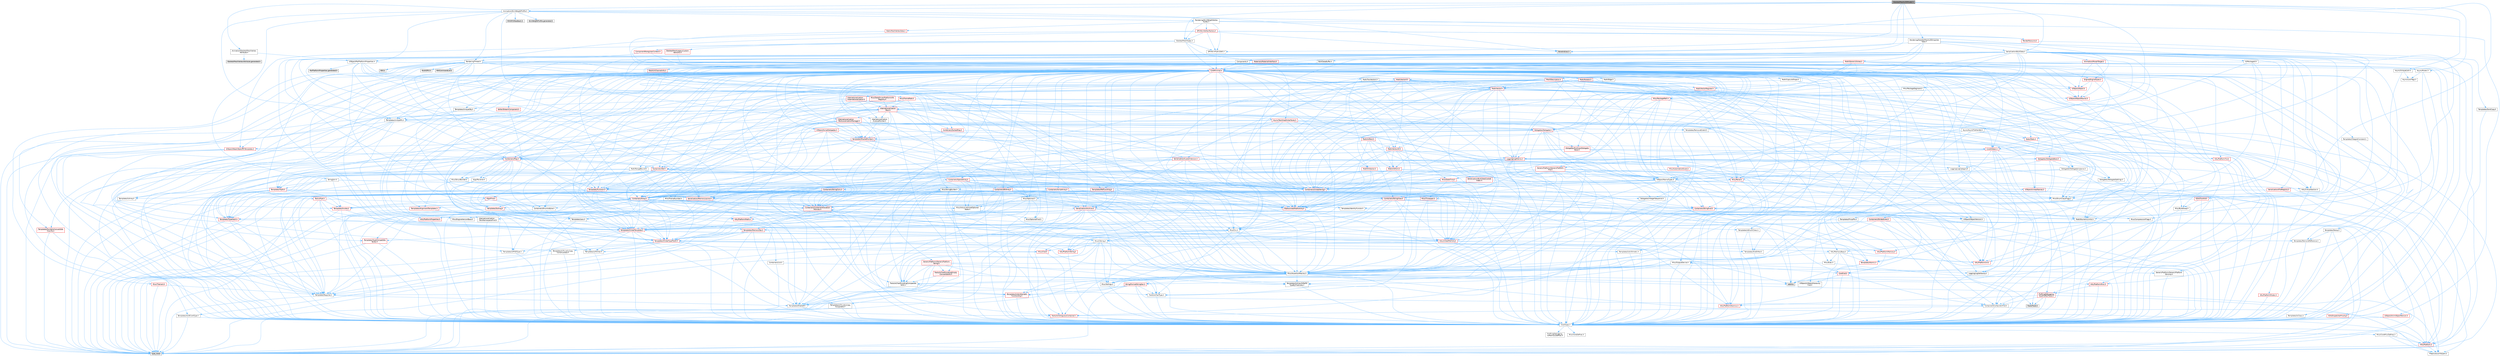 digraph "SkeletalMeshLODModel.h"
{
 // INTERACTIVE_SVG=YES
 // LATEX_PDF_SIZE
  bgcolor="transparent";
  edge [fontname=Helvetica,fontsize=10,labelfontname=Helvetica,labelfontsize=10];
  node [fontname=Helvetica,fontsize=10,shape=box,height=0.2,width=0.4];
  Node1 [id="Node000001",label="SkeletalMeshLODModel.h",height=0.2,width=0.4,color="gray40", fillcolor="grey60", style="filled", fontcolor="black",tooltip=" "];
  Node1 -> Node2 [id="edge1_Node000001_Node000002",color="steelblue1",style="solid",tooltip=" "];
  Node2 [id="Node000002",label="Animation/SkeletalMeshVertex\lAttribute.h",height=0.2,width=0.4,color="grey40", fillcolor="white", style="filled",URL="$d9/d97/SkeletalMeshVertexAttribute_8h.html",tooltip=" "];
  Node2 -> Node3 [id="edge2_Node000002_Node000003",color="steelblue1",style="solid",tooltip=" "];
  Node3 [id="Node000003",label="UObject/PerPlatformProperties.h",height=0.2,width=0.4,color="grey40", fillcolor="white", style="filled",URL="$df/d71/CoreUObject_2Public_2UObject_2PerPlatformProperties_8h.html",tooltip=" "];
  Node3 -> Node4 [id="edge3_Node000003_Node000004",color="steelblue1",style="solid",tooltip=" "];
  Node4 [id="Node000004",label="CoreMinimal.h",height=0.2,width=0.4,color="red", fillcolor="#FFF0F0", style="filled",URL="$d7/d67/CoreMinimal_8h.html",tooltip=" "];
  Node4 -> Node5 [id="edge4_Node000004_Node000005",color="steelblue1",style="solid",tooltip=" "];
  Node5 [id="Node000005",label="CoreTypes.h",height=0.2,width=0.4,color="grey40", fillcolor="white", style="filled",URL="$dc/dec/CoreTypes_8h.html",tooltip=" "];
  Node5 -> Node6 [id="edge5_Node000005_Node000006",color="steelblue1",style="solid",tooltip=" "];
  Node6 [id="Node000006",label="HAL/Platform.h",height=0.2,width=0.4,color="red", fillcolor="#FFF0F0", style="filled",URL="$d9/dd0/Platform_8h.html",tooltip=" "];
  Node6 -> Node9 [id="edge6_Node000006_Node000009",color="steelblue1",style="solid",tooltip=" "];
  Node9 [id="Node000009",label="type_traits",height=0.2,width=0.4,color="grey60", fillcolor="#E0E0E0", style="filled",tooltip=" "];
  Node6 -> Node10 [id="edge7_Node000006_Node000010",color="steelblue1",style="solid",tooltip=" "];
  Node10 [id="Node000010",label="PreprocessorHelpers.h",height=0.2,width=0.4,color="grey40", fillcolor="white", style="filled",URL="$db/ddb/PreprocessorHelpers_8h.html",tooltip=" "];
  Node5 -> Node16 [id="edge8_Node000005_Node000016",color="steelblue1",style="solid",tooltip=" "];
  Node16 [id="Node000016",label="ProfilingDebugging\l/UMemoryDefines.h",height=0.2,width=0.4,color="grey40", fillcolor="white", style="filled",URL="$d2/da2/UMemoryDefines_8h.html",tooltip=" "];
  Node5 -> Node17 [id="edge9_Node000005_Node000017",color="steelblue1",style="solid",tooltip=" "];
  Node17 [id="Node000017",label="Misc/CoreMiscDefines.h",height=0.2,width=0.4,color="grey40", fillcolor="white", style="filled",URL="$da/d38/CoreMiscDefines_8h.html",tooltip=" "];
  Node17 -> Node6 [id="edge10_Node000017_Node000006",color="steelblue1",style="solid",tooltip=" "];
  Node17 -> Node10 [id="edge11_Node000017_Node000010",color="steelblue1",style="solid",tooltip=" "];
  Node5 -> Node18 [id="edge12_Node000005_Node000018",color="steelblue1",style="solid",tooltip=" "];
  Node18 [id="Node000018",label="Misc/CoreDefines.h",height=0.2,width=0.4,color="grey40", fillcolor="white", style="filled",URL="$d3/dd2/CoreDefines_8h.html",tooltip=" "];
  Node4 -> Node19 [id="edge13_Node000004_Node000019",color="steelblue1",style="solid",tooltip=" "];
  Node19 [id="Node000019",label="CoreFwd.h",height=0.2,width=0.4,color="red", fillcolor="#FFF0F0", style="filled",URL="$d1/d1e/CoreFwd_8h.html",tooltip=" "];
  Node19 -> Node5 [id="edge14_Node000019_Node000005",color="steelblue1",style="solid",tooltip=" "];
  Node19 -> Node20 [id="edge15_Node000019_Node000020",color="steelblue1",style="solid",tooltip=" "];
  Node20 [id="Node000020",label="Containers/ContainersFwd.h",height=0.2,width=0.4,color="grey40", fillcolor="white", style="filled",URL="$d4/d0a/ContainersFwd_8h.html",tooltip=" "];
  Node20 -> Node6 [id="edge16_Node000020_Node000006",color="steelblue1",style="solid",tooltip=" "];
  Node20 -> Node5 [id="edge17_Node000020_Node000005",color="steelblue1",style="solid",tooltip=" "];
  Node20 -> Node21 [id="edge18_Node000020_Node000021",color="steelblue1",style="solid",tooltip=" "];
  Node21 [id="Node000021",label="Traits/IsContiguousContainer.h",height=0.2,width=0.4,color="red", fillcolor="#FFF0F0", style="filled",URL="$d5/d3c/IsContiguousContainer_8h.html",tooltip=" "];
  Node21 -> Node5 [id="edge19_Node000021_Node000005",color="steelblue1",style="solid",tooltip=" "];
  Node19 -> Node25 [id="edge20_Node000019_Node000025",color="steelblue1",style="solid",tooltip=" "];
  Node25 [id="Node000025",label="UObject/UObjectHierarchy\lFwd.h",height=0.2,width=0.4,color="grey40", fillcolor="white", style="filled",URL="$d3/d13/UObjectHierarchyFwd_8h.html",tooltip=" "];
  Node4 -> Node25 [id="edge21_Node000004_Node000025",color="steelblue1",style="solid",tooltip=" "];
  Node4 -> Node20 [id="edge22_Node000004_Node000020",color="steelblue1",style="solid",tooltip=" "];
  Node4 -> Node26 [id="edge23_Node000004_Node000026",color="steelblue1",style="solid",tooltip=" "];
  Node26 [id="Node000026",label="Misc/VarArgs.h",height=0.2,width=0.4,color="grey40", fillcolor="white", style="filled",URL="$d5/d6f/VarArgs_8h.html",tooltip=" "];
  Node26 -> Node5 [id="edge24_Node000026_Node000005",color="steelblue1",style="solid",tooltip=" "];
  Node4 -> Node27 [id="edge25_Node000004_Node000027",color="steelblue1",style="solid",tooltip=" "];
  Node27 [id="Node000027",label="Logging/LogVerbosity.h",height=0.2,width=0.4,color="grey40", fillcolor="white", style="filled",URL="$d2/d8f/LogVerbosity_8h.html",tooltip=" "];
  Node27 -> Node5 [id="edge26_Node000027_Node000005",color="steelblue1",style="solid",tooltip=" "];
  Node4 -> Node28 [id="edge27_Node000004_Node000028",color="steelblue1",style="solid",tooltip=" "];
  Node28 [id="Node000028",label="Misc/OutputDevice.h",height=0.2,width=0.4,color="grey40", fillcolor="white", style="filled",URL="$d7/d32/OutputDevice_8h.html",tooltip=" "];
  Node28 -> Node19 [id="edge28_Node000028_Node000019",color="steelblue1",style="solid",tooltip=" "];
  Node28 -> Node5 [id="edge29_Node000028_Node000005",color="steelblue1",style="solid",tooltip=" "];
  Node28 -> Node27 [id="edge30_Node000028_Node000027",color="steelblue1",style="solid",tooltip=" "];
  Node28 -> Node26 [id="edge31_Node000028_Node000026",color="steelblue1",style="solid",tooltip=" "];
  Node28 -> Node29 [id="edge32_Node000028_Node000029",color="steelblue1",style="solid",tooltip=" "];
  Node29 [id="Node000029",label="Templates/IsArrayOrRefOf\lTypeByPredicate.h",height=0.2,width=0.4,color="grey40", fillcolor="white", style="filled",URL="$d6/da1/IsArrayOrRefOfTypeByPredicate_8h.html",tooltip=" "];
  Node29 -> Node5 [id="edge33_Node000029_Node000005",color="steelblue1",style="solid",tooltip=" "];
  Node28 -> Node30 [id="edge34_Node000028_Node000030",color="steelblue1",style="solid",tooltip=" "];
  Node30 [id="Node000030",label="Templates/IsValidVariadic\lFunctionArg.h",height=0.2,width=0.4,color="red", fillcolor="#FFF0F0", style="filled",URL="$d0/dc8/IsValidVariadicFunctionArg_8h.html",tooltip=" "];
  Node30 -> Node5 [id="edge35_Node000030_Node000005",color="steelblue1",style="solid",tooltip=" "];
  Node30 -> Node9 [id="edge36_Node000030_Node000009",color="steelblue1",style="solid",tooltip=" "];
  Node28 -> Node32 [id="edge37_Node000028_Node000032",color="steelblue1",style="solid",tooltip=" "];
  Node32 [id="Node000032",label="Traits/IsCharEncodingCompatible\lWith.h",height=0.2,width=0.4,color="grey40", fillcolor="white", style="filled",URL="$df/dd1/IsCharEncodingCompatibleWith_8h.html",tooltip=" "];
  Node32 -> Node9 [id="edge38_Node000032_Node000009",color="steelblue1",style="solid",tooltip=" "];
  Node32 -> Node33 [id="edge39_Node000032_Node000033",color="steelblue1",style="solid",tooltip=" "];
  Node33 [id="Node000033",label="Traits/IsCharType.h",height=0.2,width=0.4,color="grey40", fillcolor="white", style="filled",URL="$db/d51/IsCharType_8h.html",tooltip=" "];
  Node33 -> Node5 [id="edge40_Node000033_Node000005",color="steelblue1",style="solid",tooltip=" "];
  Node4 -> Node34 [id="edge41_Node000004_Node000034",color="steelblue1",style="solid",tooltip=" "];
  Node34 [id="Node000034",label="HAL/PlatformCrt.h",height=0.2,width=0.4,color="red", fillcolor="#FFF0F0", style="filled",URL="$d8/d75/PlatformCrt_8h.html",tooltip=" "];
  Node4 -> Node44 [id="edge42_Node000004_Node000044",color="steelblue1",style="solid",tooltip=" "];
  Node44 [id="Node000044",label="HAL/PlatformMisc.h",height=0.2,width=0.4,color="red", fillcolor="#FFF0F0", style="filled",URL="$d0/df5/PlatformMisc_8h.html",tooltip=" "];
  Node44 -> Node5 [id="edge43_Node000044_Node000005",color="steelblue1",style="solid",tooltip=" "];
  Node44 -> Node55 [id="edge44_Node000044_Node000055",color="steelblue1",style="solid",tooltip=" "];
  Node55 [id="Node000055",label="ProfilingDebugging\l/CpuProfilerTrace.h",height=0.2,width=0.4,color="red", fillcolor="#FFF0F0", style="filled",URL="$da/dcb/CpuProfilerTrace_8h.html",tooltip=" "];
  Node55 -> Node5 [id="edge45_Node000055_Node000005",color="steelblue1",style="solid",tooltip=" "];
  Node55 -> Node20 [id="edge46_Node000055_Node000020",color="steelblue1",style="solid",tooltip=" "];
  Node55 -> Node56 [id="edge47_Node000055_Node000056",color="steelblue1",style="solid",tooltip=" "];
  Node56 [id="Node000056",label="HAL/PlatformAtomics.h",height=0.2,width=0.4,color="red", fillcolor="#FFF0F0", style="filled",URL="$d3/d36/PlatformAtomics_8h.html",tooltip=" "];
  Node56 -> Node5 [id="edge48_Node000056_Node000005",color="steelblue1",style="solid",tooltip=" "];
  Node55 -> Node10 [id="edge49_Node000055_Node000010",color="steelblue1",style="solid",tooltip=" "];
  Node55 -> Node62 [id="edge50_Node000055_Node000062",color="steelblue1",style="solid",tooltip=" "];
  Node62 [id="Node000062",label="Trace/Trace.h",height=0.2,width=0.4,color="grey60", fillcolor="#E0E0E0", style="filled",tooltip=" "];
  Node4 -> Node63 [id="edge51_Node000004_Node000063",color="steelblue1",style="solid",tooltip=" "];
  Node63 [id="Node000063",label="Misc/AssertionMacros.h",height=0.2,width=0.4,color="grey40", fillcolor="white", style="filled",URL="$d0/dfa/AssertionMacros_8h.html",tooltip=" "];
  Node63 -> Node5 [id="edge52_Node000063_Node000005",color="steelblue1",style="solid",tooltip=" "];
  Node63 -> Node6 [id="edge53_Node000063_Node000006",color="steelblue1",style="solid",tooltip=" "];
  Node63 -> Node44 [id="edge54_Node000063_Node000044",color="steelblue1",style="solid",tooltip=" "];
  Node63 -> Node10 [id="edge55_Node000063_Node000010",color="steelblue1",style="solid",tooltip=" "];
  Node63 -> Node64 [id="edge56_Node000063_Node000064",color="steelblue1",style="solid",tooltip=" "];
  Node64 [id="Node000064",label="Templates/EnableIf.h",height=0.2,width=0.4,color="grey40", fillcolor="white", style="filled",URL="$d7/d60/EnableIf_8h.html",tooltip=" "];
  Node64 -> Node5 [id="edge57_Node000064_Node000005",color="steelblue1",style="solid",tooltip=" "];
  Node63 -> Node29 [id="edge58_Node000063_Node000029",color="steelblue1",style="solid",tooltip=" "];
  Node63 -> Node30 [id="edge59_Node000063_Node000030",color="steelblue1",style="solid",tooltip=" "];
  Node63 -> Node32 [id="edge60_Node000063_Node000032",color="steelblue1",style="solid",tooltip=" "];
  Node63 -> Node26 [id="edge61_Node000063_Node000026",color="steelblue1",style="solid",tooltip=" "];
  Node63 -> Node65 [id="edge62_Node000063_Node000065",color="steelblue1",style="solid",tooltip=" "];
  Node65 [id="Node000065",label="String/FormatStringSan.h",height=0.2,width=0.4,color="red", fillcolor="#FFF0F0", style="filled",URL="$d3/d8b/FormatStringSan_8h.html",tooltip=" "];
  Node65 -> Node9 [id="edge63_Node000065_Node000009",color="steelblue1",style="solid",tooltip=" "];
  Node65 -> Node5 [id="edge64_Node000065_Node000005",color="steelblue1",style="solid",tooltip=" "];
  Node65 -> Node66 [id="edge65_Node000065_Node000066",color="steelblue1",style="solid",tooltip=" "];
  Node66 [id="Node000066",label="Templates/Requires.h",height=0.2,width=0.4,color="grey40", fillcolor="white", style="filled",URL="$dc/d96/Requires_8h.html",tooltip=" "];
  Node66 -> Node64 [id="edge66_Node000066_Node000064",color="steelblue1",style="solid",tooltip=" "];
  Node66 -> Node9 [id="edge67_Node000066_Node000009",color="steelblue1",style="solid",tooltip=" "];
  Node65 -> Node30 [id="edge68_Node000065_Node000030",color="steelblue1",style="solid",tooltip=" "];
  Node65 -> Node33 [id="edge69_Node000065_Node000033",color="steelblue1",style="solid",tooltip=" "];
  Node65 -> Node20 [id="edge70_Node000065_Node000020",color="steelblue1",style="solid",tooltip=" "];
  Node63 -> Node71 [id="edge71_Node000063_Node000071",color="steelblue1",style="solid",tooltip=" "];
  Node71 [id="Node000071",label="atomic",height=0.2,width=0.4,color="grey60", fillcolor="#E0E0E0", style="filled",tooltip=" "];
  Node4 -> Node72 [id="edge72_Node000004_Node000072",color="steelblue1",style="solid",tooltip=" "];
  Node72 [id="Node000072",label="Templates/IsPointer.h",height=0.2,width=0.4,color="grey40", fillcolor="white", style="filled",URL="$d7/d05/IsPointer_8h.html",tooltip=" "];
  Node72 -> Node5 [id="edge73_Node000072_Node000005",color="steelblue1",style="solid",tooltip=" "];
  Node4 -> Node73 [id="edge74_Node000004_Node000073",color="steelblue1",style="solid",tooltip=" "];
  Node73 [id="Node000073",label="HAL/PlatformMemory.h",height=0.2,width=0.4,color="red", fillcolor="#FFF0F0", style="filled",URL="$de/d68/PlatformMemory_8h.html",tooltip=" "];
  Node73 -> Node5 [id="edge75_Node000073_Node000005",color="steelblue1",style="solid",tooltip=" "];
  Node4 -> Node56 [id="edge76_Node000004_Node000056",color="steelblue1",style="solid",tooltip=" "];
  Node4 -> Node78 [id="edge77_Node000004_Node000078",color="steelblue1",style="solid",tooltip=" "];
  Node78 [id="Node000078",label="Misc/Exec.h",height=0.2,width=0.4,color="grey40", fillcolor="white", style="filled",URL="$de/ddb/Exec_8h.html",tooltip=" "];
  Node78 -> Node5 [id="edge78_Node000078_Node000005",color="steelblue1",style="solid",tooltip=" "];
  Node78 -> Node63 [id="edge79_Node000078_Node000063",color="steelblue1",style="solid",tooltip=" "];
  Node4 -> Node79 [id="edge80_Node000004_Node000079",color="steelblue1",style="solid",tooltip=" "];
  Node79 [id="Node000079",label="HAL/MemoryBase.h",height=0.2,width=0.4,color="grey40", fillcolor="white", style="filled",URL="$d6/d9f/MemoryBase_8h.html",tooltip=" "];
  Node79 -> Node5 [id="edge81_Node000079_Node000005",color="steelblue1",style="solid",tooltip=" "];
  Node79 -> Node56 [id="edge82_Node000079_Node000056",color="steelblue1",style="solid",tooltip=" "];
  Node79 -> Node34 [id="edge83_Node000079_Node000034",color="steelblue1",style="solid",tooltip=" "];
  Node79 -> Node78 [id="edge84_Node000079_Node000078",color="steelblue1",style="solid",tooltip=" "];
  Node79 -> Node28 [id="edge85_Node000079_Node000028",color="steelblue1",style="solid",tooltip=" "];
  Node79 -> Node80 [id="edge86_Node000079_Node000080",color="steelblue1",style="solid",tooltip=" "];
  Node80 [id="Node000080",label="Templates/Atomic.h",height=0.2,width=0.4,color="red", fillcolor="#FFF0F0", style="filled",URL="$d3/d91/Atomic_8h.html",tooltip=" "];
  Node80 -> Node71 [id="edge87_Node000080_Node000071",color="steelblue1",style="solid",tooltip=" "];
  Node4 -> Node89 [id="edge88_Node000004_Node000089",color="steelblue1",style="solid",tooltip=" "];
  Node89 [id="Node000089",label="HAL/UnrealMemory.h",height=0.2,width=0.4,color="red", fillcolor="#FFF0F0", style="filled",URL="$d9/d96/UnrealMemory_8h.html",tooltip=" "];
  Node89 -> Node5 [id="edge89_Node000089_Node000005",color="steelblue1",style="solid",tooltip=" "];
  Node89 -> Node79 [id="edge90_Node000089_Node000079",color="steelblue1",style="solid",tooltip=" "];
  Node89 -> Node73 [id="edge91_Node000089_Node000073",color="steelblue1",style="solid",tooltip=" "];
  Node89 -> Node72 [id="edge92_Node000089_Node000072",color="steelblue1",style="solid",tooltip=" "];
  Node4 -> Node91 [id="edge93_Node000004_Node000091",color="steelblue1",style="solid",tooltip=" "];
  Node91 [id="Node000091",label="Templates/IsArithmetic.h",height=0.2,width=0.4,color="grey40", fillcolor="white", style="filled",URL="$d2/d5d/IsArithmetic_8h.html",tooltip=" "];
  Node91 -> Node5 [id="edge94_Node000091_Node000005",color="steelblue1",style="solid",tooltip=" "];
  Node4 -> Node85 [id="edge95_Node000004_Node000085",color="steelblue1",style="solid",tooltip=" "];
  Node85 [id="Node000085",label="Templates/AndOrNot.h",height=0.2,width=0.4,color="grey40", fillcolor="white", style="filled",URL="$db/d0a/AndOrNot_8h.html",tooltip=" "];
  Node85 -> Node5 [id="edge96_Node000085_Node000005",color="steelblue1",style="solid",tooltip=" "];
  Node4 -> Node92 [id="edge97_Node000004_Node000092",color="steelblue1",style="solid",tooltip=" "];
  Node92 [id="Node000092",label="Templates/IsPODType.h",height=0.2,width=0.4,color="grey40", fillcolor="white", style="filled",URL="$d7/db1/IsPODType_8h.html",tooltip=" "];
  Node92 -> Node5 [id="edge98_Node000092_Node000005",color="steelblue1",style="solid",tooltip=" "];
  Node4 -> Node93 [id="edge99_Node000004_Node000093",color="steelblue1",style="solid",tooltip=" "];
  Node93 [id="Node000093",label="Templates/IsUECoreType.h",height=0.2,width=0.4,color="grey40", fillcolor="white", style="filled",URL="$d1/db8/IsUECoreType_8h.html",tooltip=" "];
  Node93 -> Node5 [id="edge100_Node000093_Node000005",color="steelblue1",style="solid",tooltip=" "];
  Node93 -> Node9 [id="edge101_Node000093_Node000009",color="steelblue1",style="solid",tooltip=" "];
  Node4 -> Node86 [id="edge102_Node000004_Node000086",color="steelblue1",style="solid",tooltip=" "];
  Node86 [id="Node000086",label="Templates/IsTriviallyCopy\lConstructible.h",height=0.2,width=0.4,color="grey40", fillcolor="white", style="filled",URL="$d3/d78/IsTriviallyCopyConstructible_8h.html",tooltip=" "];
  Node86 -> Node5 [id="edge103_Node000086_Node000005",color="steelblue1",style="solid",tooltip=" "];
  Node86 -> Node9 [id="edge104_Node000086_Node000009",color="steelblue1",style="solid",tooltip=" "];
  Node4 -> Node94 [id="edge105_Node000004_Node000094",color="steelblue1",style="solid",tooltip=" "];
  Node94 [id="Node000094",label="Templates/UnrealTypeTraits.h",height=0.2,width=0.4,color="red", fillcolor="#FFF0F0", style="filled",URL="$d2/d2d/UnrealTypeTraits_8h.html",tooltip=" "];
  Node94 -> Node5 [id="edge106_Node000094_Node000005",color="steelblue1",style="solid",tooltip=" "];
  Node94 -> Node72 [id="edge107_Node000094_Node000072",color="steelblue1",style="solid",tooltip=" "];
  Node94 -> Node63 [id="edge108_Node000094_Node000063",color="steelblue1",style="solid",tooltip=" "];
  Node94 -> Node85 [id="edge109_Node000094_Node000085",color="steelblue1",style="solid",tooltip=" "];
  Node94 -> Node64 [id="edge110_Node000094_Node000064",color="steelblue1",style="solid",tooltip=" "];
  Node94 -> Node91 [id="edge111_Node000094_Node000091",color="steelblue1",style="solid",tooltip=" "];
  Node94 -> Node92 [id="edge112_Node000094_Node000092",color="steelblue1",style="solid",tooltip=" "];
  Node94 -> Node93 [id="edge113_Node000094_Node000093",color="steelblue1",style="solid",tooltip=" "];
  Node94 -> Node86 [id="edge114_Node000094_Node000086",color="steelblue1",style="solid",tooltip=" "];
  Node4 -> Node64 [id="edge115_Node000004_Node000064",color="steelblue1",style="solid",tooltip=" "];
  Node4 -> Node96 [id="edge116_Node000004_Node000096",color="steelblue1",style="solid",tooltip=" "];
  Node96 [id="Node000096",label="Templates/RemoveReference.h",height=0.2,width=0.4,color="grey40", fillcolor="white", style="filled",URL="$da/dbe/RemoveReference_8h.html",tooltip=" "];
  Node96 -> Node5 [id="edge117_Node000096_Node000005",color="steelblue1",style="solid",tooltip=" "];
  Node4 -> Node97 [id="edge118_Node000004_Node000097",color="steelblue1",style="solid",tooltip=" "];
  Node97 [id="Node000097",label="Templates/IntegralConstant.h",height=0.2,width=0.4,color="grey40", fillcolor="white", style="filled",URL="$db/d1b/IntegralConstant_8h.html",tooltip=" "];
  Node97 -> Node5 [id="edge119_Node000097_Node000005",color="steelblue1",style="solid",tooltip=" "];
  Node4 -> Node98 [id="edge120_Node000004_Node000098",color="steelblue1",style="solid",tooltip=" "];
  Node98 [id="Node000098",label="Templates/IsClass.h",height=0.2,width=0.4,color="grey40", fillcolor="white", style="filled",URL="$db/dcb/IsClass_8h.html",tooltip=" "];
  Node98 -> Node5 [id="edge121_Node000098_Node000005",color="steelblue1",style="solid",tooltip=" "];
  Node4 -> Node99 [id="edge122_Node000004_Node000099",color="steelblue1",style="solid",tooltip=" "];
  Node99 [id="Node000099",label="Templates/TypeCompatible\lBytes.h",height=0.2,width=0.4,color="red", fillcolor="#FFF0F0", style="filled",URL="$df/d0a/TypeCompatibleBytes_8h.html",tooltip=" "];
  Node99 -> Node5 [id="edge123_Node000099_Node000005",color="steelblue1",style="solid",tooltip=" "];
  Node99 -> Node9 [id="edge124_Node000099_Node000009",color="steelblue1",style="solid",tooltip=" "];
  Node4 -> Node21 [id="edge125_Node000004_Node000021",color="steelblue1",style="solid",tooltip=" "];
  Node4 -> Node100 [id="edge126_Node000004_Node000100",color="steelblue1",style="solid",tooltip=" "];
  Node100 [id="Node000100",label="Templates/UnrealTemplate.h",height=0.2,width=0.4,color="red", fillcolor="#FFF0F0", style="filled",URL="$d4/d24/UnrealTemplate_8h.html",tooltip=" "];
  Node100 -> Node5 [id="edge127_Node000100_Node000005",color="steelblue1",style="solid",tooltip=" "];
  Node100 -> Node72 [id="edge128_Node000100_Node000072",color="steelblue1",style="solid",tooltip=" "];
  Node100 -> Node89 [id="edge129_Node000100_Node000089",color="steelblue1",style="solid",tooltip=" "];
  Node100 -> Node94 [id="edge130_Node000100_Node000094",color="steelblue1",style="solid",tooltip=" "];
  Node100 -> Node96 [id="edge131_Node000100_Node000096",color="steelblue1",style="solid",tooltip=" "];
  Node100 -> Node66 [id="edge132_Node000100_Node000066",color="steelblue1",style="solid",tooltip=" "];
  Node100 -> Node99 [id="edge133_Node000100_Node000099",color="steelblue1",style="solid",tooltip=" "];
  Node100 -> Node21 [id="edge134_Node000100_Node000021",color="steelblue1",style="solid",tooltip=" "];
  Node100 -> Node9 [id="edge135_Node000100_Node000009",color="steelblue1",style="solid",tooltip=" "];
  Node4 -> Node49 [id="edge136_Node000004_Node000049",color="steelblue1",style="solid",tooltip=" "];
  Node49 [id="Node000049",label="Math/NumericLimits.h",height=0.2,width=0.4,color="grey40", fillcolor="white", style="filled",URL="$df/d1b/NumericLimits_8h.html",tooltip=" "];
  Node49 -> Node5 [id="edge137_Node000049_Node000005",color="steelblue1",style="solid",tooltip=" "];
  Node4 -> Node104 [id="edge138_Node000004_Node000104",color="steelblue1",style="solid",tooltip=" "];
  Node104 [id="Node000104",label="HAL/PlatformMath.h",height=0.2,width=0.4,color="red", fillcolor="#FFF0F0", style="filled",URL="$dc/d53/PlatformMath_8h.html",tooltip=" "];
  Node104 -> Node5 [id="edge139_Node000104_Node000005",color="steelblue1",style="solid",tooltip=" "];
  Node4 -> Node87 [id="edge140_Node000004_Node000087",color="steelblue1",style="solid",tooltip=" "];
  Node87 [id="Node000087",label="Templates/IsTriviallyCopy\lAssignable.h",height=0.2,width=0.4,color="grey40", fillcolor="white", style="filled",URL="$d2/df2/IsTriviallyCopyAssignable_8h.html",tooltip=" "];
  Node87 -> Node5 [id="edge141_Node000087_Node000005",color="steelblue1",style="solid",tooltip=" "];
  Node87 -> Node9 [id="edge142_Node000087_Node000009",color="steelblue1",style="solid",tooltip=" "];
  Node4 -> Node112 [id="edge143_Node000004_Node000112",color="steelblue1",style="solid",tooltip=" "];
  Node112 [id="Node000112",label="Templates/MemoryOps.h",height=0.2,width=0.4,color="red", fillcolor="#FFF0F0", style="filled",URL="$db/dea/MemoryOps_8h.html",tooltip=" "];
  Node112 -> Node5 [id="edge144_Node000112_Node000005",color="steelblue1",style="solid",tooltip=" "];
  Node112 -> Node89 [id="edge145_Node000112_Node000089",color="steelblue1",style="solid",tooltip=" "];
  Node112 -> Node87 [id="edge146_Node000112_Node000087",color="steelblue1",style="solid",tooltip=" "];
  Node112 -> Node86 [id="edge147_Node000112_Node000086",color="steelblue1",style="solid",tooltip=" "];
  Node112 -> Node66 [id="edge148_Node000112_Node000066",color="steelblue1",style="solid",tooltip=" "];
  Node112 -> Node94 [id="edge149_Node000112_Node000094",color="steelblue1",style="solid",tooltip=" "];
  Node112 -> Node9 [id="edge150_Node000112_Node000009",color="steelblue1",style="solid",tooltip=" "];
  Node4 -> Node113 [id="edge151_Node000004_Node000113",color="steelblue1",style="solid",tooltip=" "];
  Node113 [id="Node000113",label="Containers/ContainerAllocation\lPolicies.h",height=0.2,width=0.4,color="red", fillcolor="#FFF0F0", style="filled",URL="$d7/dff/ContainerAllocationPolicies_8h.html",tooltip=" "];
  Node113 -> Node5 [id="edge152_Node000113_Node000005",color="steelblue1",style="solid",tooltip=" "];
  Node113 -> Node113 [id="edge153_Node000113_Node000113",color="steelblue1",style="solid",tooltip=" "];
  Node113 -> Node104 [id="edge154_Node000113_Node000104",color="steelblue1",style="solid",tooltip=" "];
  Node113 -> Node89 [id="edge155_Node000113_Node000089",color="steelblue1",style="solid",tooltip=" "];
  Node113 -> Node49 [id="edge156_Node000113_Node000049",color="steelblue1",style="solid",tooltip=" "];
  Node113 -> Node63 [id="edge157_Node000113_Node000063",color="steelblue1",style="solid",tooltip=" "];
  Node113 -> Node112 [id="edge158_Node000113_Node000112",color="steelblue1",style="solid",tooltip=" "];
  Node113 -> Node99 [id="edge159_Node000113_Node000099",color="steelblue1",style="solid",tooltip=" "];
  Node113 -> Node9 [id="edge160_Node000113_Node000009",color="steelblue1",style="solid",tooltip=" "];
  Node4 -> Node116 [id="edge161_Node000004_Node000116",color="steelblue1",style="solid",tooltip=" "];
  Node116 [id="Node000116",label="Templates/IsEnumClass.h",height=0.2,width=0.4,color="grey40", fillcolor="white", style="filled",URL="$d7/d15/IsEnumClass_8h.html",tooltip=" "];
  Node116 -> Node5 [id="edge162_Node000116_Node000005",color="steelblue1",style="solid",tooltip=" "];
  Node116 -> Node85 [id="edge163_Node000116_Node000085",color="steelblue1",style="solid",tooltip=" "];
  Node4 -> Node117 [id="edge164_Node000004_Node000117",color="steelblue1",style="solid",tooltip=" "];
  Node117 [id="Node000117",label="HAL/PlatformProperties.h",height=0.2,width=0.4,color="red", fillcolor="#FFF0F0", style="filled",URL="$d9/db0/PlatformProperties_8h.html",tooltip=" "];
  Node117 -> Node5 [id="edge165_Node000117_Node000005",color="steelblue1",style="solid",tooltip=" "];
  Node4 -> Node120 [id="edge166_Node000004_Node000120",color="steelblue1",style="solid",tooltip=" "];
  Node120 [id="Node000120",label="Misc/EngineVersionBase.h",height=0.2,width=0.4,color="grey40", fillcolor="white", style="filled",URL="$d5/d2b/EngineVersionBase_8h.html",tooltip=" "];
  Node120 -> Node5 [id="edge167_Node000120_Node000005",color="steelblue1",style="solid",tooltip=" "];
  Node4 -> Node121 [id="edge168_Node000004_Node000121",color="steelblue1",style="solid",tooltip=" "];
  Node121 [id="Node000121",label="Internationalization\l/TextNamespaceFwd.h",height=0.2,width=0.4,color="grey40", fillcolor="white", style="filled",URL="$d8/d97/TextNamespaceFwd_8h.html",tooltip=" "];
  Node121 -> Node5 [id="edge169_Node000121_Node000005",color="steelblue1",style="solid",tooltip=" "];
  Node4 -> Node122 [id="edge170_Node000004_Node000122",color="steelblue1",style="solid",tooltip=" "];
  Node122 [id="Node000122",label="Serialization/Archive.h",height=0.2,width=0.4,color="red", fillcolor="#FFF0F0", style="filled",URL="$d7/d3b/Archive_8h.html",tooltip=" "];
  Node122 -> Node19 [id="edge171_Node000122_Node000019",color="steelblue1",style="solid",tooltip=" "];
  Node122 -> Node5 [id="edge172_Node000122_Node000005",color="steelblue1",style="solid",tooltip=" "];
  Node122 -> Node117 [id="edge173_Node000122_Node000117",color="steelblue1",style="solid",tooltip=" "];
  Node122 -> Node121 [id="edge174_Node000122_Node000121",color="steelblue1",style="solid",tooltip=" "];
  Node122 -> Node63 [id="edge175_Node000122_Node000063",color="steelblue1",style="solid",tooltip=" "];
  Node122 -> Node50 [id="edge176_Node000122_Node000050",color="steelblue1",style="solid",tooltip=" "];
  Node50 [id="Node000050",label="Misc/CompressionFlags.h",height=0.2,width=0.4,color="grey40", fillcolor="white", style="filled",URL="$d9/d76/CompressionFlags_8h.html",tooltip=" "];
  Node122 -> Node120 [id="edge177_Node000122_Node000120",color="steelblue1",style="solid",tooltip=" "];
  Node122 -> Node26 [id="edge178_Node000122_Node000026",color="steelblue1",style="solid",tooltip=" "];
  Node122 -> Node64 [id="edge179_Node000122_Node000064",color="steelblue1",style="solid",tooltip=" "];
  Node122 -> Node29 [id="edge180_Node000122_Node000029",color="steelblue1",style="solid",tooltip=" "];
  Node122 -> Node116 [id="edge181_Node000122_Node000116",color="steelblue1",style="solid",tooltip=" "];
  Node122 -> Node30 [id="edge182_Node000122_Node000030",color="steelblue1",style="solid",tooltip=" "];
  Node122 -> Node100 [id="edge183_Node000122_Node000100",color="steelblue1",style="solid",tooltip=" "];
  Node122 -> Node32 [id="edge184_Node000122_Node000032",color="steelblue1",style="solid",tooltip=" "];
  Node122 -> Node125 [id="edge185_Node000122_Node000125",color="steelblue1",style="solid",tooltip=" "];
  Node125 [id="Node000125",label="UObject/ObjectVersion.h",height=0.2,width=0.4,color="grey40", fillcolor="white", style="filled",URL="$da/d63/ObjectVersion_8h.html",tooltip=" "];
  Node125 -> Node5 [id="edge186_Node000125_Node000005",color="steelblue1",style="solid",tooltip=" "];
  Node4 -> Node126 [id="edge187_Node000004_Node000126",color="steelblue1",style="solid",tooltip=" "];
  Node126 [id="Node000126",label="Templates/Less.h",height=0.2,width=0.4,color="grey40", fillcolor="white", style="filled",URL="$de/dc8/Less_8h.html",tooltip=" "];
  Node126 -> Node5 [id="edge188_Node000126_Node000005",color="steelblue1",style="solid",tooltip=" "];
  Node126 -> Node100 [id="edge189_Node000126_Node000100",color="steelblue1",style="solid",tooltip=" "];
  Node4 -> Node127 [id="edge190_Node000004_Node000127",color="steelblue1",style="solid",tooltip=" "];
  Node127 [id="Node000127",label="Templates/Sorting.h",height=0.2,width=0.4,color="red", fillcolor="#FFF0F0", style="filled",URL="$d3/d9e/Sorting_8h.html",tooltip=" "];
  Node127 -> Node5 [id="edge191_Node000127_Node000005",color="steelblue1",style="solid",tooltip=" "];
  Node127 -> Node104 [id="edge192_Node000127_Node000104",color="steelblue1",style="solid",tooltip=" "];
  Node127 -> Node126 [id="edge193_Node000127_Node000126",color="steelblue1",style="solid",tooltip=" "];
  Node4 -> Node138 [id="edge194_Node000004_Node000138",color="steelblue1",style="solid",tooltip=" "];
  Node138 [id="Node000138",label="Misc/Char.h",height=0.2,width=0.4,color="red", fillcolor="#FFF0F0", style="filled",URL="$d0/d58/Char_8h.html",tooltip=" "];
  Node138 -> Node5 [id="edge195_Node000138_Node000005",color="steelblue1",style="solid",tooltip=" "];
  Node138 -> Node9 [id="edge196_Node000138_Node000009",color="steelblue1",style="solid",tooltip=" "];
  Node4 -> Node141 [id="edge197_Node000004_Node000141",color="steelblue1",style="solid",tooltip=" "];
  Node141 [id="Node000141",label="GenericPlatform/GenericPlatform\lStricmp.h",height=0.2,width=0.4,color="grey40", fillcolor="white", style="filled",URL="$d2/d86/GenericPlatformStricmp_8h.html",tooltip=" "];
  Node141 -> Node5 [id="edge198_Node000141_Node000005",color="steelblue1",style="solid",tooltip=" "];
  Node4 -> Node142 [id="edge199_Node000004_Node000142",color="steelblue1",style="solid",tooltip=" "];
  Node142 [id="Node000142",label="GenericPlatform/GenericPlatform\lString.h",height=0.2,width=0.4,color="red", fillcolor="#FFF0F0", style="filled",URL="$dd/d20/GenericPlatformString_8h.html",tooltip=" "];
  Node142 -> Node5 [id="edge200_Node000142_Node000005",color="steelblue1",style="solid",tooltip=" "];
  Node142 -> Node141 [id="edge201_Node000142_Node000141",color="steelblue1",style="solid",tooltip=" "];
  Node142 -> Node64 [id="edge202_Node000142_Node000064",color="steelblue1",style="solid",tooltip=" "];
  Node142 -> Node32 [id="edge203_Node000142_Node000032",color="steelblue1",style="solid",tooltip=" "];
  Node142 -> Node143 [id="edge204_Node000142_Node000143",color="steelblue1",style="solid",tooltip=" "];
  Node143 [id="Node000143",label="Traits/IsCharEncodingSimply\lConvertibleTo.h",height=0.2,width=0.4,color="red", fillcolor="#FFF0F0", style="filled",URL="$d4/dee/IsCharEncodingSimplyConvertibleTo_8h.html",tooltip=" "];
  Node143 -> Node9 [id="edge205_Node000143_Node000009",color="steelblue1",style="solid",tooltip=" "];
  Node143 -> Node32 [id="edge206_Node000143_Node000032",color="steelblue1",style="solid",tooltip=" "];
  Node143 -> Node33 [id="edge207_Node000143_Node000033",color="steelblue1",style="solid",tooltip=" "];
  Node142 -> Node33 [id="edge208_Node000142_Node000033",color="steelblue1",style="solid",tooltip=" "];
  Node142 -> Node9 [id="edge209_Node000142_Node000009",color="steelblue1",style="solid",tooltip=" "];
  Node4 -> Node75 [id="edge210_Node000004_Node000075",color="steelblue1",style="solid",tooltip=" "];
  Node75 [id="Node000075",label="HAL/PlatformString.h",height=0.2,width=0.4,color="red", fillcolor="#FFF0F0", style="filled",URL="$db/db5/PlatformString_8h.html",tooltip=" "];
  Node75 -> Node5 [id="edge211_Node000075_Node000005",color="steelblue1",style="solid",tooltip=" "];
  Node4 -> Node145 [id="edge212_Node000004_Node000145",color="steelblue1",style="solid",tooltip=" "];
  Node145 [id="Node000145",label="Misc/CString.h",height=0.2,width=0.4,color="grey40", fillcolor="white", style="filled",URL="$d2/d49/CString_8h.html",tooltip=" "];
  Node145 -> Node5 [id="edge213_Node000145_Node000005",color="steelblue1",style="solid",tooltip=" "];
  Node145 -> Node34 [id="edge214_Node000145_Node000034",color="steelblue1",style="solid",tooltip=" "];
  Node145 -> Node75 [id="edge215_Node000145_Node000075",color="steelblue1",style="solid",tooltip=" "];
  Node145 -> Node63 [id="edge216_Node000145_Node000063",color="steelblue1",style="solid",tooltip=" "];
  Node145 -> Node138 [id="edge217_Node000145_Node000138",color="steelblue1",style="solid",tooltip=" "];
  Node145 -> Node26 [id="edge218_Node000145_Node000026",color="steelblue1",style="solid",tooltip=" "];
  Node145 -> Node29 [id="edge219_Node000145_Node000029",color="steelblue1",style="solid",tooltip=" "];
  Node145 -> Node30 [id="edge220_Node000145_Node000030",color="steelblue1",style="solid",tooltip=" "];
  Node145 -> Node32 [id="edge221_Node000145_Node000032",color="steelblue1",style="solid",tooltip=" "];
  Node4 -> Node146 [id="edge222_Node000004_Node000146",color="steelblue1",style="solid",tooltip=" "];
  Node146 [id="Node000146",label="Misc/Crc.h",height=0.2,width=0.4,color="grey40", fillcolor="white", style="filled",URL="$d4/dd2/Crc_8h.html",tooltip=" "];
  Node146 -> Node5 [id="edge223_Node000146_Node000005",color="steelblue1",style="solid",tooltip=" "];
  Node146 -> Node75 [id="edge224_Node000146_Node000075",color="steelblue1",style="solid",tooltip=" "];
  Node146 -> Node63 [id="edge225_Node000146_Node000063",color="steelblue1",style="solid",tooltip=" "];
  Node146 -> Node145 [id="edge226_Node000146_Node000145",color="steelblue1",style="solid",tooltip=" "];
  Node146 -> Node138 [id="edge227_Node000146_Node000138",color="steelblue1",style="solid",tooltip=" "];
  Node146 -> Node94 [id="edge228_Node000146_Node000094",color="steelblue1",style="solid",tooltip=" "];
  Node146 -> Node33 [id="edge229_Node000146_Node000033",color="steelblue1",style="solid",tooltip=" "];
  Node4 -> Node137 [id="edge230_Node000004_Node000137",color="steelblue1",style="solid",tooltip=" "];
  Node137 [id="Node000137",label="Math/UnrealMathUtility.h",height=0.2,width=0.4,color="red", fillcolor="#FFF0F0", style="filled",URL="$db/db8/UnrealMathUtility_8h.html",tooltip=" "];
  Node137 -> Node5 [id="edge231_Node000137_Node000005",color="steelblue1",style="solid",tooltip=" "];
  Node137 -> Node63 [id="edge232_Node000137_Node000063",color="steelblue1",style="solid",tooltip=" "];
  Node137 -> Node104 [id="edge233_Node000137_Node000104",color="steelblue1",style="solid",tooltip=" "];
  Node137 -> Node66 [id="edge234_Node000137_Node000066",color="steelblue1",style="solid",tooltip=" "];
  Node4 -> Node147 [id="edge235_Node000004_Node000147",color="steelblue1",style="solid",tooltip=" "];
  Node147 [id="Node000147",label="Containers/UnrealString.h",height=0.2,width=0.4,color="red", fillcolor="#FFF0F0", style="filled",URL="$d5/dba/UnrealString_8h.html",tooltip=" "];
  Node4 -> Node151 [id="edge236_Node000004_Node000151",color="steelblue1",style="solid",tooltip=" "];
  Node151 [id="Node000151",label="Containers/Array.h",height=0.2,width=0.4,color="red", fillcolor="#FFF0F0", style="filled",URL="$df/dd0/Array_8h.html",tooltip=" "];
  Node151 -> Node5 [id="edge237_Node000151_Node000005",color="steelblue1",style="solid",tooltip=" "];
  Node151 -> Node63 [id="edge238_Node000151_Node000063",color="steelblue1",style="solid",tooltip=" "];
  Node151 -> Node152 [id="edge239_Node000151_Node000152",color="steelblue1",style="solid",tooltip=" "];
  Node152 [id="Node000152",label="Misc/IntrusiveUnsetOptional\lState.h",height=0.2,width=0.4,color="grey40", fillcolor="white", style="filled",URL="$d2/d0a/IntrusiveUnsetOptionalState_8h.html",tooltip=" "];
  Node152 -> Node153 [id="edge240_Node000152_Node000153",color="steelblue1",style="solid",tooltip=" "];
  Node153 [id="Node000153",label="Misc/OptionalFwd.h",height=0.2,width=0.4,color="grey40", fillcolor="white", style="filled",URL="$dc/d50/OptionalFwd_8h.html",tooltip=" "];
  Node151 -> Node89 [id="edge241_Node000151_Node000089",color="steelblue1",style="solid",tooltip=" "];
  Node151 -> Node94 [id="edge242_Node000151_Node000094",color="steelblue1",style="solid",tooltip=" "];
  Node151 -> Node100 [id="edge243_Node000151_Node000100",color="steelblue1",style="solid",tooltip=" "];
  Node151 -> Node113 [id="edge244_Node000151_Node000113",color="steelblue1",style="solid",tooltip=" "];
  Node151 -> Node122 [id="edge245_Node000151_Node000122",color="steelblue1",style="solid",tooltip=" "];
  Node151 -> Node129 [id="edge246_Node000151_Node000129",color="steelblue1",style="solid",tooltip=" "];
  Node129 [id="Node000129",label="Templates/IdentityFunctor.h",height=0.2,width=0.4,color="grey40", fillcolor="white", style="filled",URL="$d7/d2e/IdentityFunctor_8h.html",tooltip=" "];
  Node129 -> Node6 [id="edge247_Node000129_Node000006",color="steelblue1",style="solid",tooltip=" "];
  Node151 -> Node130 [id="edge248_Node000151_Node000130",color="steelblue1",style="solid",tooltip=" "];
  Node130 [id="Node000130",label="Templates/Invoke.h",height=0.2,width=0.4,color="red", fillcolor="#FFF0F0", style="filled",URL="$d7/deb/Invoke_8h.html",tooltip=" "];
  Node130 -> Node5 [id="edge249_Node000130_Node000005",color="steelblue1",style="solid",tooltip=" "];
  Node130 -> Node100 [id="edge250_Node000130_Node000100",color="steelblue1",style="solid",tooltip=" "];
  Node130 -> Node9 [id="edge251_Node000130_Node000009",color="steelblue1",style="solid",tooltip=" "];
  Node151 -> Node126 [id="edge252_Node000151_Node000126",color="steelblue1",style="solid",tooltip=" "];
  Node151 -> Node66 [id="edge253_Node000151_Node000066",color="steelblue1",style="solid",tooltip=" "];
  Node151 -> Node127 [id="edge254_Node000151_Node000127",color="steelblue1",style="solid",tooltip=" "];
  Node151 -> Node174 [id="edge255_Node000151_Node000174",color="steelblue1",style="solid",tooltip=" "];
  Node174 [id="Node000174",label="Templates/AlignmentTemplates.h",height=0.2,width=0.4,color="red", fillcolor="#FFF0F0", style="filled",URL="$dd/d32/AlignmentTemplates_8h.html",tooltip=" "];
  Node174 -> Node5 [id="edge256_Node000174_Node000005",color="steelblue1",style="solid",tooltip=" "];
  Node174 -> Node72 [id="edge257_Node000174_Node000072",color="steelblue1",style="solid",tooltip=" "];
  Node151 -> Node9 [id="edge258_Node000151_Node000009",color="steelblue1",style="solid",tooltip=" "];
  Node4 -> Node175 [id="edge259_Node000004_Node000175",color="steelblue1",style="solid",tooltip=" "];
  Node175 [id="Node000175",label="Misc/FrameNumber.h",height=0.2,width=0.4,color="grey40", fillcolor="white", style="filled",URL="$dd/dbd/FrameNumber_8h.html",tooltip=" "];
  Node175 -> Node5 [id="edge260_Node000175_Node000005",color="steelblue1",style="solid",tooltip=" "];
  Node175 -> Node49 [id="edge261_Node000175_Node000049",color="steelblue1",style="solid",tooltip=" "];
  Node175 -> Node137 [id="edge262_Node000175_Node000137",color="steelblue1",style="solid",tooltip=" "];
  Node175 -> Node64 [id="edge263_Node000175_Node000064",color="steelblue1",style="solid",tooltip=" "];
  Node175 -> Node94 [id="edge264_Node000175_Node000094",color="steelblue1",style="solid",tooltip=" "];
  Node4 -> Node176 [id="edge265_Node000004_Node000176",color="steelblue1",style="solid",tooltip=" "];
  Node176 [id="Node000176",label="Misc/Timespan.h",height=0.2,width=0.4,color="red", fillcolor="#FFF0F0", style="filled",URL="$da/dd9/Timespan_8h.html",tooltip=" "];
  Node176 -> Node5 [id="edge266_Node000176_Node000005",color="steelblue1",style="solid",tooltip=" "];
  Node176 -> Node137 [id="edge267_Node000176_Node000137",color="steelblue1",style="solid",tooltip=" "];
  Node176 -> Node63 [id="edge268_Node000176_Node000063",color="steelblue1",style="solid",tooltip=" "];
  Node4 -> Node178 [id="edge269_Node000004_Node000178",color="steelblue1",style="solid",tooltip=" "];
  Node178 [id="Node000178",label="Containers/StringConv.h",height=0.2,width=0.4,color="red", fillcolor="#FFF0F0", style="filled",URL="$d3/ddf/StringConv_8h.html",tooltip=" "];
  Node178 -> Node5 [id="edge270_Node000178_Node000005",color="steelblue1",style="solid",tooltip=" "];
  Node178 -> Node63 [id="edge271_Node000178_Node000063",color="steelblue1",style="solid",tooltip=" "];
  Node178 -> Node113 [id="edge272_Node000178_Node000113",color="steelblue1",style="solid",tooltip=" "];
  Node178 -> Node151 [id="edge273_Node000178_Node000151",color="steelblue1",style="solid",tooltip=" "];
  Node178 -> Node145 [id="edge274_Node000178_Node000145",color="steelblue1",style="solid",tooltip=" "];
  Node178 -> Node179 [id="edge275_Node000178_Node000179",color="steelblue1",style="solid",tooltip=" "];
  Node179 [id="Node000179",label="Templates/IsArray.h",height=0.2,width=0.4,color="grey40", fillcolor="white", style="filled",URL="$d8/d8d/IsArray_8h.html",tooltip=" "];
  Node179 -> Node5 [id="edge276_Node000179_Node000005",color="steelblue1",style="solid",tooltip=" "];
  Node178 -> Node100 [id="edge277_Node000178_Node000100",color="steelblue1",style="solid",tooltip=" "];
  Node178 -> Node94 [id="edge278_Node000178_Node000094",color="steelblue1",style="solid",tooltip=" "];
  Node178 -> Node32 [id="edge279_Node000178_Node000032",color="steelblue1",style="solid",tooltip=" "];
  Node178 -> Node21 [id="edge280_Node000178_Node000021",color="steelblue1",style="solid",tooltip=" "];
  Node178 -> Node9 [id="edge281_Node000178_Node000009",color="steelblue1",style="solid",tooltip=" "];
  Node4 -> Node180 [id="edge282_Node000004_Node000180",color="steelblue1",style="solid",tooltip=" "];
  Node180 [id="Node000180",label="UObject/UnrealNames.h",height=0.2,width=0.4,color="red", fillcolor="#FFF0F0", style="filled",URL="$d8/db1/UnrealNames_8h.html",tooltip=" "];
  Node180 -> Node5 [id="edge283_Node000180_Node000005",color="steelblue1",style="solid",tooltip=" "];
  Node4 -> Node182 [id="edge284_Node000004_Node000182",color="steelblue1",style="solid",tooltip=" "];
  Node182 [id="Node000182",label="UObject/NameTypes.h",height=0.2,width=0.4,color="grey40", fillcolor="white", style="filled",URL="$d6/d35/NameTypes_8h.html",tooltip=" "];
  Node182 -> Node5 [id="edge285_Node000182_Node000005",color="steelblue1",style="solid",tooltip=" "];
  Node182 -> Node63 [id="edge286_Node000182_Node000063",color="steelblue1",style="solid",tooltip=" "];
  Node182 -> Node89 [id="edge287_Node000182_Node000089",color="steelblue1",style="solid",tooltip=" "];
  Node182 -> Node94 [id="edge288_Node000182_Node000094",color="steelblue1",style="solid",tooltip=" "];
  Node182 -> Node100 [id="edge289_Node000182_Node000100",color="steelblue1",style="solid",tooltip=" "];
  Node182 -> Node147 [id="edge290_Node000182_Node000147",color="steelblue1",style="solid",tooltip=" "];
  Node182 -> Node183 [id="edge291_Node000182_Node000183",color="steelblue1",style="solid",tooltip=" "];
  Node183 [id="Node000183",label="HAL/CriticalSection.h",height=0.2,width=0.4,color="grey40", fillcolor="white", style="filled",URL="$d6/d90/CriticalSection_8h.html",tooltip=" "];
  Node183 -> Node184 [id="edge292_Node000183_Node000184",color="steelblue1",style="solid",tooltip=" "];
  Node184 [id="Node000184",label="HAL/PlatformMutex.h",height=0.2,width=0.4,color="red", fillcolor="#FFF0F0", style="filled",URL="$d9/d0b/PlatformMutex_8h.html",tooltip=" "];
  Node184 -> Node5 [id="edge293_Node000184_Node000005",color="steelblue1",style="solid",tooltip=" "];
  Node182 -> Node178 [id="edge294_Node000182_Node000178",color="steelblue1",style="solid",tooltip=" "];
  Node182 -> Node46 [id="edge295_Node000182_Node000046",color="steelblue1",style="solid",tooltip=" "];
  Node46 [id="Node000046",label="Containers/StringFwd.h",height=0.2,width=0.4,color="red", fillcolor="#FFF0F0", style="filled",URL="$df/d37/StringFwd_8h.html",tooltip=" "];
  Node46 -> Node5 [id="edge296_Node000046_Node000005",color="steelblue1",style="solid",tooltip=" "];
  Node46 -> Node21 [id="edge297_Node000046_Node000021",color="steelblue1",style="solid",tooltip=" "];
  Node182 -> Node180 [id="edge298_Node000182_Node000180",color="steelblue1",style="solid",tooltip=" "];
  Node182 -> Node80 [id="edge299_Node000182_Node000080",color="steelblue1",style="solid",tooltip=" "];
  Node182 -> Node159 [id="edge300_Node000182_Node000159",color="steelblue1",style="solid",tooltip=" "];
  Node159 [id="Node000159",label="Serialization/MemoryLayout.h",height=0.2,width=0.4,color="red", fillcolor="#FFF0F0", style="filled",URL="$d7/d66/MemoryLayout_8h.html",tooltip=" "];
  Node159 -> Node162 [id="edge301_Node000159_Node000162",color="steelblue1",style="solid",tooltip=" "];
  Node162 [id="Node000162",label="Containers/EnumAsByte.h",height=0.2,width=0.4,color="grey40", fillcolor="white", style="filled",URL="$d6/d9a/EnumAsByte_8h.html",tooltip=" "];
  Node162 -> Node5 [id="edge302_Node000162_Node000005",color="steelblue1",style="solid",tooltip=" "];
  Node162 -> Node92 [id="edge303_Node000162_Node000092",color="steelblue1",style="solid",tooltip=" "];
  Node162 -> Node163 [id="edge304_Node000162_Node000163",color="steelblue1",style="solid",tooltip=" "];
  Node163 [id="Node000163",label="Templates/TypeHash.h",height=0.2,width=0.4,color="red", fillcolor="#FFF0F0", style="filled",URL="$d1/d62/TypeHash_8h.html",tooltip=" "];
  Node163 -> Node5 [id="edge305_Node000163_Node000005",color="steelblue1",style="solid",tooltip=" "];
  Node163 -> Node66 [id="edge306_Node000163_Node000066",color="steelblue1",style="solid",tooltip=" "];
  Node163 -> Node146 [id="edge307_Node000163_Node000146",color="steelblue1",style="solid",tooltip=" "];
  Node163 -> Node9 [id="edge308_Node000163_Node000009",color="steelblue1",style="solid",tooltip=" "];
  Node159 -> Node46 [id="edge309_Node000159_Node000046",color="steelblue1",style="solid",tooltip=" "];
  Node159 -> Node89 [id="edge310_Node000159_Node000089",color="steelblue1",style="solid",tooltip=" "];
  Node159 -> Node64 [id="edge311_Node000159_Node000064",color="steelblue1",style="solid",tooltip=" "];
  Node159 -> Node100 [id="edge312_Node000159_Node000100",color="steelblue1",style="solid",tooltip=" "];
  Node182 -> Node152 [id="edge313_Node000182_Node000152",color="steelblue1",style="solid",tooltip=" "];
  Node182 -> Node186 [id="edge314_Node000182_Node000186",color="steelblue1",style="solid",tooltip=" "];
  Node186 [id="Node000186",label="Misc/StringBuilder.h",height=0.2,width=0.4,color="grey40", fillcolor="white", style="filled",URL="$d4/d52/StringBuilder_8h.html",tooltip=" "];
  Node186 -> Node46 [id="edge315_Node000186_Node000046",color="steelblue1",style="solid",tooltip=" "];
  Node186 -> Node187 [id="edge316_Node000186_Node000187",color="steelblue1",style="solid",tooltip=" "];
  Node187 [id="Node000187",label="Containers/StringView.h",height=0.2,width=0.4,color="red", fillcolor="#FFF0F0", style="filled",URL="$dd/dea/StringView_8h.html",tooltip=" "];
  Node187 -> Node5 [id="edge317_Node000187_Node000005",color="steelblue1",style="solid",tooltip=" "];
  Node187 -> Node46 [id="edge318_Node000187_Node000046",color="steelblue1",style="solid",tooltip=" "];
  Node187 -> Node89 [id="edge319_Node000187_Node000089",color="steelblue1",style="solid",tooltip=" "];
  Node187 -> Node49 [id="edge320_Node000187_Node000049",color="steelblue1",style="solid",tooltip=" "];
  Node187 -> Node137 [id="edge321_Node000187_Node000137",color="steelblue1",style="solid",tooltip=" "];
  Node187 -> Node146 [id="edge322_Node000187_Node000146",color="steelblue1",style="solid",tooltip=" "];
  Node187 -> Node145 [id="edge323_Node000187_Node000145",color="steelblue1",style="solid",tooltip=" "];
  Node187 -> Node66 [id="edge324_Node000187_Node000066",color="steelblue1",style="solid",tooltip=" "];
  Node187 -> Node100 [id="edge325_Node000187_Node000100",color="steelblue1",style="solid",tooltip=" "];
  Node187 -> Node32 [id="edge326_Node000187_Node000032",color="steelblue1",style="solid",tooltip=" "];
  Node187 -> Node33 [id="edge327_Node000187_Node000033",color="steelblue1",style="solid",tooltip=" "];
  Node187 -> Node21 [id="edge328_Node000187_Node000021",color="steelblue1",style="solid",tooltip=" "];
  Node187 -> Node9 [id="edge329_Node000187_Node000009",color="steelblue1",style="solid",tooltip=" "];
  Node186 -> Node5 [id="edge330_Node000186_Node000005",color="steelblue1",style="solid",tooltip=" "];
  Node186 -> Node75 [id="edge331_Node000186_Node000075",color="steelblue1",style="solid",tooltip=" "];
  Node186 -> Node89 [id="edge332_Node000186_Node000089",color="steelblue1",style="solid",tooltip=" "];
  Node186 -> Node63 [id="edge333_Node000186_Node000063",color="steelblue1",style="solid",tooltip=" "];
  Node186 -> Node145 [id="edge334_Node000186_Node000145",color="steelblue1",style="solid",tooltip=" "];
  Node186 -> Node64 [id="edge335_Node000186_Node000064",color="steelblue1",style="solid",tooltip=" "];
  Node186 -> Node29 [id="edge336_Node000186_Node000029",color="steelblue1",style="solid",tooltip=" "];
  Node186 -> Node30 [id="edge337_Node000186_Node000030",color="steelblue1",style="solid",tooltip=" "];
  Node186 -> Node66 [id="edge338_Node000186_Node000066",color="steelblue1",style="solid",tooltip=" "];
  Node186 -> Node100 [id="edge339_Node000186_Node000100",color="steelblue1",style="solid",tooltip=" "];
  Node186 -> Node94 [id="edge340_Node000186_Node000094",color="steelblue1",style="solid",tooltip=" "];
  Node186 -> Node32 [id="edge341_Node000186_Node000032",color="steelblue1",style="solid",tooltip=" "];
  Node186 -> Node143 [id="edge342_Node000186_Node000143",color="steelblue1",style="solid",tooltip=" "];
  Node186 -> Node33 [id="edge343_Node000186_Node000033",color="steelblue1",style="solid",tooltip=" "];
  Node186 -> Node21 [id="edge344_Node000186_Node000021",color="steelblue1",style="solid",tooltip=" "];
  Node186 -> Node9 [id="edge345_Node000186_Node000009",color="steelblue1",style="solid",tooltip=" "];
  Node182 -> Node62 [id="edge346_Node000182_Node000062",color="steelblue1",style="solid",tooltip=" "];
  Node4 -> Node190 [id="edge347_Node000004_Node000190",color="steelblue1",style="solid",tooltip=" "];
  Node190 [id="Node000190",label="Misc/Parse.h",height=0.2,width=0.4,color="red", fillcolor="#FFF0F0", style="filled",URL="$dc/d71/Parse_8h.html",tooltip=" "];
  Node190 -> Node46 [id="edge348_Node000190_Node000046",color="steelblue1",style="solid",tooltip=" "];
  Node190 -> Node147 [id="edge349_Node000190_Node000147",color="steelblue1",style="solid",tooltip=" "];
  Node190 -> Node5 [id="edge350_Node000190_Node000005",color="steelblue1",style="solid",tooltip=" "];
  Node190 -> Node34 [id="edge351_Node000190_Node000034",color="steelblue1",style="solid",tooltip=" "];
  Node190 -> Node51 [id="edge352_Node000190_Node000051",color="steelblue1",style="solid",tooltip=" "];
  Node51 [id="Node000051",label="Misc/EnumClassFlags.h",height=0.2,width=0.4,color="grey40", fillcolor="white", style="filled",URL="$d8/de7/EnumClassFlags_8h.html",tooltip=" "];
  Node190 -> Node191 [id="edge353_Node000190_Node000191",color="steelblue1",style="solid",tooltip=" "];
  Node191 [id="Node000191",label="Templates/Function.h",height=0.2,width=0.4,color="red", fillcolor="#FFF0F0", style="filled",URL="$df/df5/Function_8h.html",tooltip=" "];
  Node191 -> Node5 [id="edge354_Node000191_Node000005",color="steelblue1",style="solid",tooltip=" "];
  Node191 -> Node63 [id="edge355_Node000191_Node000063",color="steelblue1",style="solid",tooltip=" "];
  Node191 -> Node152 [id="edge356_Node000191_Node000152",color="steelblue1",style="solid",tooltip=" "];
  Node191 -> Node89 [id="edge357_Node000191_Node000089",color="steelblue1",style="solid",tooltip=" "];
  Node191 -> Node94 [id="edge358_Node000191_Node000094",color="steelblue1",style="solid",tooltip=" "];
  Node191 -> Node130 [id="edge359_Node000191_Node000130",color="steelblue1",style="solid",tooltip=" "];
  Node191 -> Node100 [id="edge360_Node000191_Node000100",color="steelblue1",style="solid",tooltip=" "];
  Node191 -> Node66 [id="edge361_Node000191_Node000066",color="steelblue1",style="solid",tooltip=" "];
  Node191 -> Node137 [id="edge362_Node000191_Node000137",color="steelblue1",style="solid",tooltip=" "];
  Node191 -> Node9 [id="edge363_Node000191_Node000009",color="steelblue1",style="solid",tooltip=" "];
  Node4 -> Node174 [id="edge364_Node000004_Node000174",color="steelblue1",style="solid",tooltip=" "];
  Node4 -> Node193 [id="edge365_Node000004_Node000193",color="steelblue1",style="solid",tooltip=" "];
  Node193 [id="Node000193",label="Misc/StructBuilder.h",height=0.2,width=0.4,color="grey40", fillcolor="white", style="filled",URL="$d9/db3/StructBuilder_8h.html",tooltip=" "];
  Node193 -> Node5 [id="edge366_Node000193_Node000005",color="steelblue1",style="solid",tooltip=" "];
  Node193 -> Node137 [id="edge367_Node000193_Node000137",color="steelblue1",style="solid",tooltip=" "];
  Node193 -> Node174 [id="edge368_Node000193_Node000174",color="steelblue1",style="solid",tooltip=" "];
  Node4 -> Node106 [id="edge369_Node000004_Node000106",color="steelblue1",style="solid",tooltip=" "];
  Node106 [id="Node000106",label="Templates/Decay.h",height=0.2,width=0.4,color="grey40", fillcolor="white", style="filled",URL="$dd/d0f/Decay_8h.html",tooltip=" "];
  Node106 -> Node5 [id="edge370_Node000106_Node000005",color="steelblue1",style="solid",tooltip=" "];
  Node106 -> Node96 [id="edge371_Node000106_Node000096",color="steelblue1",style="solid",tooltip=" "];
  Node106 -> Node9 [id="edge372_Node000106_Node000009",color="steelblue1",style="solid",tooltip=" "];
  Node4 -> Node194 [id="edge373_Node000004_Node000194",color="steelblue1",style="solid",tooltip=" "];
  Node194 [id="Node000194",label="Templates/PointerIsConvertible\lFromTo.h",height=0.2,width=0.4,color="red", fillcolor="#FFF0F0", style="filled",URL="$d6/d65/PointerIsConvertibleFromTo_8h.html",tooltip=" "];
  Node194 -> Node5 [id="edge374_Node000194_Node000005",color="steelblue1",style="solid",tooltip=" "];
  Node194 -> Node9 [id="edge375_Node000194_Node000009",color="steelblue1",style="solid",tooltip=" "];
  Node4 -> Node130 [id="edge376_Node000004_Node000130",color="steelblue1",style="solid",tooltip=" "];
  Node4 -> Node191 [id="edge377_Node000004_Node000191",color="steelblue1",style="solid",tooltip=" "];
  Node4 -> Node163 [id="edge378_Node000004_Node000163",color="steelblue1",style="solid",tooltip=" "];
  Node4 -> Node195 [id="edge379_Node000004_Node000195",color="steelblue1",style="solid",tooltip=" "];
  Node195 [id="Node000195",label="Containers/ScriptArray.h",height=0.2,width=0.4,color="red", fillcolor="#FFF0F0", style="filled",URL="$dc/daf/ScriptArray_8h.html",tooltip=" "];
  Node195 -> Node5 [id="edge380_Node000195_Node000005",color="steelblue1",style="solid",tooltip=" "];
  Node195 -> Node63 [id="edge381_Node000195_Node000063",color="steelblue1",style="solid",tooltip=" "];
  Node195 -> Node89 [id="edge382_Node000195_Node000089",color="steelblue1",style="solid",tooltip=" "];
  Node195 -> Node113 [id="edge383_Node000195_Node000113",color="steelblue1",style="solid",tooltip=" "];
  Node195 -> Node151 [id="edge384_Node000195_Node000151",color="steelblue1",style="solid",tooltip=" "];
  Node4 -> Node196 [id="edge385_Node000004_Node000196",color="steelblue1",style="solid",tooltip=" "];
  Node196 [id="Node000196",label="Containers/BitArray.h",height=0.2,width=0.4,color="red", fillcolor="#FFF0F0", style="filled",URL="$d1/de4/BitArray_8h.html",tooltip=" "];
  Node196 -> Node113 [id="edge386_Node000196_Node000113",color="steelblue1",style="solid",tooltip=" "];
  Node196 -> Node5 [id="edge387_Node000196_Node000005",color="steelblue1",style="solid",tooltip=" "];
  Node196 -> Node56 [id="edge388_Node000196_Node000056",color="steelblue1",style="solid",tooltip=" "];
  Node196 -> Node89 [id="edge389_Node000196_Node000089",color="steelblue1",style="solid",tooltip=" "];
  Node196 -> Node137 [id="edge390_Node000196_Node000137",color="steelblue1",style="solid",tooltip=" "];
  Node196 -> Node63 [id="edge391_Node000196_Node000063",color="steelblue1",style="solid",tooltip=" "];
  Node196 -> Node51 [id="edge392_Node000196_Node000051",color="steelblue1",style="solid",tooltip=" "];
  Node196 -> Node122 [id="edge393_Node000196_Node000122",color="steelblue1",style="solid",tooltip=" "];
  Node196 -> Node159 [id="edge394_Node000196_Node000159",color="steelblue1",style="solid",tooltip=" "];
  Node196 -> Node64 [id="edge395_Node000196_Node000064",color="steelblue1",style="solid",tooltip=" "];
  Node196 -> Node130 [id="edge396_Node000196_Node000130",color="steelblue1",style="solid",tooltip=" "];
  Node196 -> Node100 [id="edge397_Node000196_Node000100",color="steelblue1",style="solid",tooltip=" "];
  Node196 -> Node94 [id="edge398_Node000196_Node000094",color="steelblue1",style="solid",tooltip=" "];
  Node4 -> Node197 [id="edge399_Node000004_Node000197",color="steelblue1",style="solid",tooltip=" "];
  Node197 [id="Node000197",label="Containers/SparseArray.h",height=0.2,width=0.4,color="red", fillcolor="#FFF0F0", style="filled",URL="$d5/dbf/SparseArray_8h.html",tooltip=" "];
  Node197 -> Node5 [id="edge400_Node000197_Node000005",color="steelblue1",style="solid",tooltip=" "];
  Node197 -> Node63 [id="edge401_Node000197_Node000063",color="steelblue1",style="solid",tooltip=" "];
  Node197 -> Node89 [id="edge402_Node000197_Node000089",color="steelblue1",style="solid",tooltip=" "];
  Node197 -> Node94 [id="edge403_Node000197_Node000094",color="steelblue1",style="solid",tooltip=" "];
  Node197 -> Node100 [id="edge404_Node000197_Node000100",color="steelblue1",style="solid",tooltip=" "];
  Node197 -> Node113 [id="edge405_Node000197_Node000113",color="steelblue1",style="solid",tooltip=" "];
  Node197 -> Node126 [id="edge406_Node000197_Node000126",color="steelblue1",style="solid",tooltip=" "];
  Node197 -> Node151 [id="edge407_Node000197_Node000151",color="steelblue1",style="solid",tooltip=" "];
  Node197 -> Node137 [id="edge408_Node000197_Node000137",color="steelblue1",style="solid",tooltip=" "];
  Node197 -> Node195 [id="edge409_Node000197_Node000195",color="steelblue1",style="solid",tooltip=" "];
  Node197 -> Node196 [id="edge410_Node000197_Node000196",color="steelblue1",style="solid",tooltip=" "];
  Node197 -> Node147 [id="edge411_Node000197_Node000147",color="steelblue1",style="solid",tooltip=" "];
  Node197 -> Node152 [id="edge412_Node000197_Node000152",color="steelblue1",style="solid",tooltip=" "];
  Node4 -> Node213 [id="edge413_Node000004_Node000213",color="steelblue1",style="solid",tooltip=" "];
  Node213 [id="Node000213",label="Containers/Set.h",height=0.2,width=0.4,color="red", fillcolor="#FFF0F0", style="filled",URL="$d4/d45/Set_8h.html",tooltip=" "];
  Node213 -> Node113 [id="edge414_Node000213_Node000113",color="steelblue1",style="solid",tooltip=" "];
  Node213 -> Node197 [id="edge415_Node000213_Node000197",color="steelblue1",style="solid",tooltip=" "];
  Node213 -> Node20 [id="edge416_Node000213_Node000020",color="steelblue1",style="solid",tooltip=" "];
  Node213 -> Node137 [id="edge417_Node000213_Node000137",color="steelblue1",style="solid",tooltip=" "];
  Node213 -> Node63 [id="edge418_Node000213_Node000063",color="steelblue1",style="solid",tooltip=" "];
  Node213 -> Node193 [id="edge419_Node000213_Node000193",color="steelblue1",style="solid",tooltip=" "];
  Node213 -> Node191 [id="edge420_Node000213_Node000191",color="steelblue1",style="solid",tooltip=" "];
  Node213 -> Node127 [id="edge421_Node000213_Node000127",color="steelblue1",style="solid",tooltip=" "];
  Node213 -> Node163 [id="edge422_Node000213_Node000163",color="steelblue1",style="solid",tooltip=" "];
  Node213 -> Node100 [id="edge423_Node000213_Node000100",color="steelblue1",style="solid",tooltip=" "];
  Node213 -> Node9 [id="edge424_Node000213_Node000009",color="steelblue1",style="solid",tooltip=" "];
  Node4 -> Node216 [id="edge425_Node000004_Node000216",color="steelblue1",style="solid",tooltip=" "];
  Node216 [id="Node000216",label="Algo/Reverse.h",height=0.2,width=0.4,color="grey40", fillcolor="white", style="filled",URL="$d5/d93/Reverse_8h.html",tooltip=" "];
  Node216 -> Node5 [id="edge426_Node000216_Node000005",color="steelblue1",style="solid",tooltip=" "];
  Node216 -> Node100 [id="edge427_Node000216_Node000100",color="steelblue1",style="solid",tooltip=" "];
  Node4 -> Node217 [id="edge428_Node000004_Node000217",color="steelblue1",style="solid",tooltip=" "];
  Node217 [id="Node000217",label="Containers/Map.h",height=0.2,width=0.4,color="red", fillcolor="#FFF0F0", style="filled",URL="$df/d79/Map_8h.html",tooltip=" "];
  Node217 -> Node5 [id="edge429_Node000217_Node000005",color="steelblue1",style="solid",tooltip=" "];
  Node217 -> Node216 [id="edge430_Node000217_Node000216",color="steelblue1",style="solid",tooltip=" "];
  Node217 -> Node213 [id="edge431_Node000217_Node000213",color="steelblue1",style="solid",tooltip=" "];
  Node217 -> Node147 [id="edge432_Node000217_Node000147",color="steelblue1",style="solid",tooltip=" "];
  Node217 -> Node63 [id="edge433_Node000217_Node000063",color="steelblue1",style="solid",tooltip=" "];
  Node217 -> Node193 [id="edge434_Node000217_Node000193",color="steelblue1",style="solid",tooltip=" "];
  Node217 -> Node191 [id="edge435_Node000217_Node000191",color="steelblue1",style="solid",tooltip=" "];
  Node217 -> Node127 [id="edge436_Node000217_Node000127",color="steelblue1",style="solid",tooltip=" "];
  Node217 -> Node218 [id="edge437_Node000217_Node000218",color="steelblue1",style="solid",tooltip=" "];
  Node218 [id="Node000218",label="Templates/Tuple.h",height=0.2,width=0.4,color="red", fillcolor="#FFF0F0", style="filled",URL="$d2/d4f/Tuple_8h.html",tooltip=" "];
  Node218 -> Node5 [id="edge438_Node000218_Node000005",color="steelblue1",style="solid",tooltip=" "];
  Node218 -> Node100 [id="edge439_Node000218_Node000100",color="steelblue1",style="solid",tooltip=" "];
  Node218 -> Node219 [id="edge440_Node000218_Node000219",color="steelblue1",style="solid",tooltip=" "];
  Node219 [id="Node000219",label="Delegates/IntegerSequence.h",height=0.2,width=0.4,color="grey40", fillcolor="white", style="filled",URL="$d2/dcc/IntegerSequence_8h.html",tooltip=" "];
  Node219 -> Node5 [id="edge441_Node000219_Node000005",color="steelblue1",style="solid",tooltip=" "];
  Node218 -> Node130 [id="edge442_Node000218_Node000130",color="steelblue1",style="solid",tooltip=" "];
  Node218 -> Node159 [id="edge443_Node000218_Node000159",color="steelblue1",style="solid",tooltip=" "];
  Node218 -> Node66 [id="edge444_Node000218_Node000066",color="steelblue1",style="solid",tooltip=" "];
  Node218 -> Node163 [id="edge445_Node000218_Node000163",color="steelblue1",style="solid",tooltip=" "];
  Node218 -> Node9 [id="edge446_Node000218_Node000009",color="steelblue1",style="solid",tooltip=" "];
  Node217 -> Node100 [id="edge447_Node000217_Node000100",color="steelblue1",style="solid",tooltip=" "];
  Node217 -> Node94 [id="edge448_Node000217_Node000094",color="steelblue1",style="solid",tooltip=" "];
  Node217 -> Node9 [id="edge449_Node000217_Node000009",color="steelblue1",style="solid",tooltip=" "];
  Node4 -> Node221 [id="edge450_Node000004_Node000221",color="steelblue1",style="solid",tooltip=" "];
  Node221 [id="Node000221",label="Math/IntPoint.h",height=0.2,width=0.4,color="red", fillcolor="#FFF0F0", style="filled",URL="$d3/df7/IntPoint_8h.html",tooltip=" "];
  Node221 -> Node5 [id="edge451_Node000221_Node000005",color="steelblue1",style="solid",tooltip=" "];
  Node221 -> Node63 [id="edge452_Node000221_Node000063",color="steelblue1",style="solid",tooltip=" "];
  Node221 -> Node190 [id="edge453_Node000221_Node000190",color="steelblue1",style="solid",tooltip=" "];
  Node221 -> Node137 [id="edge454_Node000221_Node000137",color="steelblue1",style="solid",tooltip=" "];
  Node221 -> Node147 [id="edge455_Node000221_Node000147",color="steelblue1",style="solid",tooltip=" "];
  Node221 -> Node163 [id="edge456_Node000221_Node000163",color="steelblue1",style="solid",tooltip=" "];
  Node4 -> Node223 [id="edge457_Node000004_Node000223",color="steelblue1",style="solid",tooltip=" "];
  Node223 [id="Node000223",label="Math/IntVector.h",height=0.2,width=0.4,color="red", fillcolor="#FFF0F0", style="filled",URL="$d7/d44/IntVector_8h.html",tooltip=" "];
  Node223 -> Node5 [id="edge458_Node000223_Node000005",color="steelblue1",style="solid",tooltip=" "];
  Node223 -> Node146 [id="edge459_Node000223_Node000146",color="steelblue1",style="solid",tooltip=" "];
  Node223 -> Node190 [id="edge460_Node000223_Node000190",color="steelblue1",style="solid",tooltip=" "];
  Node223 -> Node137 [id="edge461_Node000223_Node000137",color="steelblue1",style="solid",tooltip=" "];
  Node223 -> Node147 [id="edge462_Node000223_Node000147",color="steelblue1",style="solid",tooltip=" "];
  Node4 -> Node224 [id="edge463_Node000004_Node000224",color="steelblue1",style="solid",tooltip=" "];
  Node224 [id="Node000224",label="Logging/LogCategory.h",height=0.2,width=0.4,color="grey40", fillcolor="white", style="filled",URL="$d9/d36/LogCategory_8h.html",tooltip=" "];
  Node224 -> Node5 [id="edge464_Node000224_Node000005",color="steelblue1",style="solid",tooltip=" "];
  Node224 -> Node27 [id="edge465_Node000224_Node000027",color="steelblue1",style="solid",tooltip=" "];
  Node224 -> Node182 [id="edge466_Node000224_Node000182",color="steelblue1",style="solid",tooltip=" "];
  Node4 -> Node225 [id="edge467_Node000004_Node000225",color="steelblue1",style="solid",tooltip=" "];
  Node225 [id="Node000225",label="Logging/LogMacros.h",height=0.2,width=0.4,color="red", fillcolor="#FFF0F0", style="filled",URL="$d0/d16/LogMacros_8h.html",tooltip=" "];
  Node225 -> Node147 [id="edge468_Node000225_Node000147",color="steelblue1",style="solid",tooltip=" "];
  Node225 -> Node5 [id="edge469_Node000225_Node000005",color="steelblue1",style="solid",tooltip=" "];
  Node225 -> Node10 [id="edge470_Node000225_Node000010",color="steelblue1",style="solid",tooltip=" "];
  Node225 -> Node224 [id="edge471_Node000225_Node000224",color="steelblue1",style="solid",tooltip=" "];
  Node225 -> Node27 [id="edge472_Node000225_Node000027",color="steelblue1",style="solid",tooltip=" "];
  Node225 -> Node63 [id="edge473_Node000225_Node000063",color="steelblue1",style="solid",tooltip=" "];
  Node225 -> Node26 [id="edge474_Node000225_Node000026",color="steelblue1",style="solid",tooltip=" "];
  Node225 -> Node65 [id="edge475_Node000225_Node000065",color="steelblue1",style="solid",tooltip=" "];
  Node225 -> Node64 [id="edge476_Node000225_Node000064",color="steelblue1",style="solid",tooltip=" "];
  Node225 -> Node29 [id="edge477_Node000225_Node000029",color="steelblue1",style="solid",tooltip=" "];
  Node225 -> Node30 [id="edge478_Node000225_Node000030",color="steelblue1",style="solid",tooltip=" "];
  Node225 -> Node32 [id="edge479_Node000225_Node000032",color="steelblue1",style="solid",tooltip=" "];
  Node225 -> Node9 [id="edge480_Node000225_Node000009",color="steelblue1",style="solid",tooltip=" "];
  Node4 -> Node228 [id="edge481_Node000004_Node000228",color="steelblue1",style="solid",tooltip=" "];
  Node228 [id="Node000228",label="Math/Vector2D.h",height=0.2,width=0.4,color="red", fillcolor="#FFF0F0", style="filled",URL="$d3/db0/Vector2D_8h.html",tooltip=" "];
  Node228 -> Node5 [id="edge482_Node000228_Node000005",color="steelblue1",style="solid",tooltip=" "];
  Node228 -> Node63 [id="edge483_Node000228_Node000063",color="steelblue1",style="solid",tooltip=" "];
  Node228 -> Node146 [id="edge484_Node000228_Node000146",color="steelblue1",style="solid",tooltip=" "];
  Node228 -> Node137 [id="edge485_Node000228_Node000137",color="steelblue1",style="solid",tooltip=" "];
  Node228 -> Node147 [id="edge486_Node000228_Node000147",color="steelblue1",style="solid",tooltip=" "];
  Node228 -> Node190 [id="edge487_Node000228_Node000190",color="steelblue1",style="solid",tooltip=" "];
  Node228 -> Node221 [id="edge488_Node000228_Node000221",color="steelblue1",style="solid",tooltip=" "];
  Node228 -> Node225 [id="edge489_Node000228_Node000225",color="steelblue1",style="solid",tooltip=" "];
  Node228 -> Node9 [id="edge490_Node000228_Node000009",color="steelblue1",style="solid",tooltip=" "];
  Node4 -> Node232 [id="edge491_Node000004_Node000232",color="steelblue1",style="solid",tooltip=" "];
  Node232 [id="Node000232",label="Math/IntRect.h",height=0.2,width=0.4,color="red", fillcolor="#FFF0F0", style="filled",URL="$d7/d53/IntRect_8h.html",tooltip=" "];
  Node232 -> Node5 [id="edge492_Node000232_Node000005",color="steelblue1",style="solid",tooltip=" "];
  Node232 -> Node137 [id="edge493_Node000232_Node000137",color="steelblue1",style="solid",tooltip=" "];
  Node232 -> Node147 [id="edge494_Node000232_Node000147",color="steelblue1",style="solid",tooltip=" "];
  Node232 -> Node221 [id="edge495_Node000232_Node000221",color="steelblue1",style="solid",tooltip=" "];
  Node232 -> Node228 [id="edge496_Node000232_Node000228",color="steelblue1",style="solid",tooltip=" "];
  Node4 -> Node233 [id="edge497_Node000004_Node000233",color="steelblue1",style="solid",tooltip=" "];
  Node233 [id="Node000233",label="Misc/ByteSwap.h",height=0.2,width=0.4,color="grey40", fillcolor="white", style="filled",URL="$dc/dd7/ByteSwap_8h.html",tooltip=" "];
  Node233 -> Node5 [id="edge498_Node000233_Node000005",color="steelblue1",style="solid",tooltip=" "];
  Node233 -> Node34 [id="edge499_Node000233_Node000034",color="steelblue1",style="solid",tooltip=" "];
  Node4 -> Node162 [id="edge500_Node000004_Node000162",color="steelblue1",style="solid",tooltip=" "];
  Node4 -> Node234 [id="edge501_Node000004_Node000234",color="steelblue1",style="solid",tooltip=" "];
  Node234 [id="Node000234",label="HAL/PlatformTLS.h",height=0.2,width=0.4,color="red", fillcolor="#FFF0F0", style="filled",URL="$d0/def/PlatformTLS_8h.html",tooltip=" "];
  Node234 -> Node5 [id="edge502_Node000234_Node000005",color="steelblue1",style="solid",tooltip=" "];
  Node4 -> Node237 [id="edge503_Node000004_Node000237",color="steelblue1",style="solid",tooltip=" "];
  Node237 [id="Node000237",label="CoreGlobals.h",height=0.2,width=0.4,color="red", fillcolor="#FFF0F0", style="filled",URL="$d5/d8c/CoreGlobals_8h.html",tooltip=" "];
  Node237 -> Node147 [id="edge504_Node000237_Node000147",color="steelblue1",style="solid",tooltip=" "];
  Node237 -> Node5 [id="edge505_Node000237_Node000005",color="steelblue1",style="solid",tooltip=" "];
  Node237 -> Node234 [id="edge506_Node000237_Node000234",color="steelblue1",style="solid",tooltip=" "];
  Node237 -> Node225 [id="edge507_Node000237_Node000225",color="steelblue1",style="solid",tooltip=" "];
  Node237 -> Node51 [id="edge508_Node000237_Node000051",color="steelblue1",style="solid",tooltip=" "];
  Node237 -> Node28 [id="edge509_Node000237_Node000028",color="steelblue1",style="solid",tooltip=" "];
  Node237 -> Node55 [id="edge510_Node000237_Node000055",color="steelblue1",style="solid",tooltip=" "];
  Node237 -> Node80 [id="edge511_Node000237_Node000080",color="steelblue1",style="solid",tooltip=" "];
  Node237 -> Node182 [id="edge512_Node000237_Node000182",color="steelblue1",style="solid",tooltip=" "];
  Node237 -> Node71 [id="edge513_Node000237_Node000071",color="steelblue1",style="solid",tooltip=" "];
  Node4 -> Node238 [id="edge514_Node000004_Node000238",color="steelblue1",style="solid",tooltip=" "];
  Node238 [id="Node000238",label="Templates/SharedPointer.h",height=0.2,width=0.4,color="red", fillcolor="#FFF0F0", style="filled",URL="$d2/d17/SharedPointer_8h.html",tooltip=" "];
  Node238 -> Node5 [id="edge515_Node000238_Node000005",color="steelblue1",style="solid",tooltip=" "];
  Node238 -> Node152 [id="edge516_Node000238_Node000152",color="steelblue1",style="solid",tooltip=" "];
  Node238 -> Node194 [id="edge517_Node000238_Node000194",color="steelblue1",style="solid",tooltip=" "];
  Node238 -> Node63 [id="edge518_Node000238_Node000063",color="steelblue1",style="solid",tooltip=" "];
  Node238 -> Node89 [id="edge519_Node000238_Node000089",color="steelblue1",style="solid",tooltip=" "];
  Node238 -> Node151 [id="edge520_Node000238_Node000151",color="steelblue1",style="solid",tooltip=" "];
  Node238 -> Node217 [id="edge521_Node000238_Node000217",color="steelblue1",style="solid",tooltip=" "];
  Node238 -> Node237 [id="edge522_Node000238_Node000237",color="steelblue1",style="solid",tooltip=" "];
  Node4 -> Node243 [id="edge523_Node000004_Node000243",color="steelblue1",style="solid",tooltip=" "];
  Node243 [id="Node000243",label="Internationalization\l/CulturePointer.h",height=0.2,width=0.4,color="grey40", fillcolor="white", style="filled",URL="$d6/dbe/CulturePointer_8h.html",tooltip=" "];
  Node243 -> Node5 [id="edge524_Node000243_Node000005",color="steelblue1",style="solid",tooltip=" "];
  Node243 -> Node238 [id="edge525_Node000243_Node000238",color="steelblue1",style="solid",tooltip=" "];
  Node4 -> Node244 [id="edge526_Node000004_Node000244",color="steelblue1",style="solid",tooltip=" "];
  Node244 [id="Node000244",label="UObject/WeakObjectPtrTemplates.h",height=0.2,width=0.4,color="red", fillcolor="#FFF0F0", style="filled",URL="$d8/d3b/WeakObjectPtrTemplates_8h.html",tooltip=" "];
  Node244 -> Node5 [id="edge527_Node000244_Node000005",color="steelblue1",style="solid",tooltip=" "];
  Node244 -> Node66 [id="edge528_Node000244_Node000066",color="steelblue1",style="solid",tooltip=" "];
  Node244 -> Node217 [id="edge529_Node000244_Node000217",color="steelblue1",style="solid",tooltip=" "];
  Node244 -> Node9 [id="edge530_Node000244_Node000009",color="steelblue1",style="solid",tooltip=" "];
  Node4 -> Node247 [id="edge531_Node000004_Node000247",color="steelblue1",style="solid",tooltip=" "];
  Node247 [id="Node000247",label="Delegates/DelegateSettings.h",height=0.2,width=0.4,color="grey40", fillcolor="white", style="filled",URL="$d0/d97/DelegateSettings_8h.html",tooltip=" "];
  Node247 -> Node5 [id="edge532_Node000247_Node000005",color="steelblue1",style="solid",tooltip=" "];
  Node4 -> Node248 [id="edge533_Node000004_Node000248",color="steelblue1",style="solid",tooltip=" "];
  Node248 [id="Node000248",label="Delegates/IDelegateInstance.h",height=0.2,width=0.4,color="grey40", fillcolor="white", style="filled",URL="$d2/d10/IDelegateInstance_8h.html",tooltip=" "];
  Node248 -> Node5 [id="edge534_Node000248_Node000005",color="steelblue1",style="solid",tooltip=" "];
  Node248 -> Node163 [id="edge535_Node000248_Node000163",color="steelblue1",style="solid",tooltip=" "];
  Node248 -> Node182 [id="edge536_Node000248_Node000182",color="steelblue1",style="solid",tooltip=" "];
  Node248 -> Node247 [id="edge537_Node000248_Node000247",color="steelblue1",style="solid",tooltip=" "];
  Node4 -> Node249 [id="edge538_Node000004_Node000249",color="steelblue1",style="solid",tooltip=" "];
  Node249 [id="Node000249",label="Delegates/DelegateBase.h",height=0.2,width=0.4,color="red", fillcolor="#FFF0F0", style="filled",URL="$da/d67/DelegateBase_8h.html",tooltip=" "];
  Node249 -> Node5 [id="edge539_Node000249_Node000005",color="steelblue1",style="solid",tooltip=" "];
  Node249 -> Node113 [id="edge540_Node000249_Node000113",color="steelblue1",style="solid",tooltip=" "];
  Node249 -> Node137 [id="edge541_Node000249_Node000137",color="steelblue1",style="solid",tooltip=" "];
  Node249 -> Node182 [id="edge542_Node000249_Node000182",color="steelblue1",style="solid",tooltip=" "];
  Node249 -> Node247 [id="edge543_Node000249_Node000247",color="steelblue1",style="solid",tooltip=" "];
  Node249 -> Node248 [id="edge544_Node000249_Node000248",color="steelblue1",style="solid",tooltip=" "];
  Node4 -> Node257 [id="edge545_Node000004_Node000257",color="steelblue1",style="solid",tooltip=" "];
  Node257 [id="Node000257",label="Delegates/MulticastDelegate\lBase.h",height=0.2,width=0.4,color="red", fillcolor="#FFF0F0", style="filled",URL="$db/d16/MulticastDelegateBase_8h.html",tooltip=" "];
  Node257 -> Node5 [id="edge546_Node000257_Node000005",color="steelblue1",style="solid",tooltip=" "];
  Node257 -> Node113 [id="edge547_Node000257_Node000113",color="steelblue1",style="solid",tooltip=" "];
  Node257 -> Node151 [id="edge548_Node000257_Node000151",color="steelblue1",style="solid",tooltip=" "];
  Node257 -> Node137 [id="edge549_Node000257_Node000137",color="steelblue1",style="solid",tooltip=" "];
  Node257 -> Node248 [id="edge550_Node000257_Node000248",color="steelblue1",style="solid",tooltip=" "];
  Node257 -> Node249 [id="edge551_Node000257_Node000249",color="steelblue1",style="solid",tooltip=" "];
  Node4 -> Node219 [id="edge552_Node000004_Node000219",color="steelblue1",style="solid",tooltip=" "];
  Node4 -> Node218 [id="edge553_Node000004_Node000218",color="steelblue1",style="solid",tooltip=" "];
  Node4 -> Node258 [id="edge554_Node000004_Node000258",color="steelblue1",style="solid",tooltip=" "];
  Node258 [id="Node000258",label="UObject/ScriptDelegates.h",height=0.2,width=0.4,color="red", fillcolor="#FFF0F0", style="filled",URL="$de/d81/ScriptDelegates_8h.html",tooltip=" "];
  Node258 -> Node151 [id="edge555_Node000258_Node000151",color="steelblue1",style="solid",tooltip=" "];
  Node258 -> Node113 [id="edge556_Node000258_Node000113",color="steelblue1",style="solid",tooltip=" "];
  Node258 -> Node147 [id="edge557_Node000258_Node000147",color="steelblue1",style="solid",tooltip=" "];
  Node258 -> Node63 [id="edge558_Node000258_Node000063",color="steelblue1",style="solid",tooltip=" "];
  Node258 -> Node238 [id="edge559_Node000258_Node000238",color="steelblue1",style="solid",tooltip=" "];
  Node258 -> Node163 [id="edge560_Node000258_Node000163",color="steelblue1",style="solid",tooltip=" "];
  Node258 -> Node94 [id="edge561_Node000258_Node000094",color="steelblue1",style="solid",tooltip=" "];
  Node258 -> Node182 [id="edge562_Node000258_Node000182",color="steelblue1",style="solid",tooltip=" "];
  Node4 -> Node260 [id="edge563_Node000004_Node000260",color="steelblue1",style="solid",tooltip=" "];
  Node260 [id="Node000260",label="Delegates/Delegate.h",height=0.2,width=0.4,color="red", fillcolor="#FFF0F0", style="filled",URL="$d4/d80/Delegate_8h.html",tooltip=" "];
  Node260 -> Node5 [id="edge564_Node000260_Node000005",color="steelblue1",style="solid",tooltip=" "];
  Node260 -> Node63 [id="edge565_Node000260_Node000063",color="steelblue1",style="solid",tooltip=" "];
  Node260 -> Node182 [id="edge566_Node000260_Node000182",color="steelblue1",style="solid",tooltip=" "];
  Node260 -> Node238 [id="edge567_Node000260_Node000238",color="steelblue1",style="solid",tooltip=" "];
  Node260 -> Node244 [id="edge568_Node000260_Node000244",color="steelblue1",style="solid",tooltip=" "];
  Node260 -> Node257 [id="edge569_Node000260_Node000257",color="steelblue1",style="solid",tooltip=" "];
  Node260 -> Node219 [id="edge570_Node000260_Node000219",color="steelblue1",style="solid",tooltip=" "];
  Node4 -> Node265 [id="edge571_Node000004_Node000265",color="steelblue1",style="solid",tooltip=" "];
  Node265 [id="Node000265",label="Internationalization\l/TextLocalizationManager.h",height=0.2,width=0.4,color="red", fillcolor="#FFF0F0", style="filled",URL="$d5/d2e/TextLocalizationManager_8h.html",tooltip=" "];
  Node265 -> Node151 [id="edge572_Node000265_Node000151",color="steelblue1",style="solid",tooltip=" "];
  Node265 -> Node113 [id="edge573_Node000265_Node000113",color="steelblue1",style="solid",tooltip=" "];
  Node265 -> Node217 [id="edge574_Node000265_Node000217",color="steelblue1",style="solid",tooltip=" "];
  Node265 -> Node213 [id="edge575_Node000265_Node000213",color="steelblue1",style="solid",tooltip=" "];
  Node265 -> Node147 [id="edge576_Node000265_Node000147",color="steelblue1",style="solid",tooltip=" "];
  Node265 -> Node5 [id="edge577_Node000265_Node000005",color="steelblue1",style="solid",tooltip=" "];
  Node265 -> Node260 [id="edge578_Node000265_Node000260",color="steelblue1",style="solid",tooltip=" "];
  Node265 -> Node183 [id="edge579_Node000265_Node000183",color="steelblue1",style="solid",tooltip=" "];
  Node265 -> Node146 [id="edge580_Node000265_Node000146",color="steelblue1",style="solid",tooltip=" "];
  Node265 -> Node51 [id="edge581_Node000265_Node000051",color="steelblue1",style="solid",tooltip=" "];
  Node265 -> Node191 [id="edge582_Node000265_Node000191",color="steelblue1",style="solid",tooltip=" "];
  Node265 -> Node238 [id="edge583_Node000265_Node000238",color="steelblue1",style="solid",tooltip=" "];
  Node265 -> Node71 [id="edge584_Node000265_Node000071",color="steelblue1",style="solid",tooltip=" "];
  Node4 -> Node206 [id="edge585_Node000004_Node000206",color="steelblue1",style="solid",tooltip=" "];
  Node206 [id="Node000206",label="Misc/Optional.h",height=0.2,width=0.4,color="grey40", fillcolor="white", style="filled",URL="$d2/dae/Optional_8h.html",tooltip=" "];
  Node206 -> Node5 [id="edge586_Node000206_Node000005",color="steelblue1",style="solid",tooltip=" "];
  Node206 -> Node63 [id="edge587_Node000206_Node000063",color="steelblue1",style="solid",tooltip=" "];
  Node206 -> Node152 [id="edge588_Node000206_Node000152",color="steelblue1",style="solid",tooltip=" "];
  Node206 -> Node153 [id="edge589_Node000206_Node000153",color="steelblue1",style="solid",tooltip=" "];
  Node206 -> Node112 [id="edge590_Node000206_Node000112",color="steelblue1",style="solid",tooltip=" "];
  Node206 -> Node100 [id="edge591_Node000206_Node000100",color="steelblue1",style="solid",tooltip=" "];
  Node206 -> Node122 [id="edge592_Node000206_Node000122",color="steelblue1",style="solid",tooltip=" "];
  Node4 -> Node179 [id="edge593_Node000004_Node000179",color="steelblue1",style="solid",tooltip=" "];
  Node4 -> Node211 [id="edge594_Node000004_Node000211",color="steelblue1",style="solid",tooltip=" "];
  Node211 [id="Node000211",label="Templates/RemoveExtent.h",height=0.2,width=0.4,color="grey40", fillcolor="white", style="filled",URL="$dc/de9/RemoveExtent_8h.html",tooltip=" "];
  Node211 -> Node5 [id="edge595_Node000211_Node000005",color="steelblue1",style="solid",tooltip=" "];
  Node4 -> Node210 [id="edge596_Node000004_Node000210",color="steelblue1",style="solid",tooltip=" "];
  Node210 [id="Node000210",label="Templates/UniquePtr.h",height=0.2,width=0.4,color="grey40", fillcolor="white", style="filled",URL="$de/d1a/UniquePtr_8h.html",tooltip=" "];
  Node210 -> Node5 [id="edge597_Node000210_Node000005",color="steelblue1",style="solid",tooltip=" "];
  Node210 -> Node100 [id="edge598_Node000210_Node000100",color="steelblue1",style="solid",tooltip=" "];
  Node210 -> Node179 [id="edge599_Node000210_Node000179",color="steelblue1",style="solid",tooltip=" "];
  Node210 -> Node211 [id="edge600_Node000210_Node000211",color="steelblue1",style="solid",tooltip=" "];
  Node210 -> Node66 [id="edge601_Node000210_Node000066",color="steelblue1",style="solid",tooltip=" "];
  Node210 -> Node159 [id="edge602_Node000210_Node000159",color="steelblue1",style="solid",tooltip=" "];
  Node210 -> Node9 [id="edge603_Node000210_Node000009",color="steelblue1",style="solid",tooltip=" "];
  Node4 -> Node272 [id="edge604_Node000004_Node000272",color="steelblue1",style="solid",tooltip=" "];
  Node272 [id="Node000272",label="Internationalization\l/Text.h",height=0.2,width=0.4,color="red", fillcolor="#FFF0F0", style="filled",URL="$d6/d35/Text_8h.html",tooltip=" "];
  Node272 -> Node5 [id="edge605_Node000272_Node000005",color="steelblue1",style="solid",tooltip=" "];
  Node272 -> Node56 [id="edge606_Node000272_Node000056",color="steelblue1",style="solid",tooltip=" "];
  Node272 -> Node63 [id="edge607_Node000272_Node000063",color="steelblue1",style="solid",tooltip=" "];
  Node272 -> Node51 [id="edge608_Node000272_Node000051",color="steelblue1",style="solid",tooltip=" "];
  Node272 -> Node94 [id="edge609_Node000272_Node000094",color="steelblue1",style="solid",tooltip=" "];
  Node272 -> Node151 [id="edge610_Node000272_Node000151",color="steelblue1",style="solid",tooltip=" "];
  Node272 -> Node147 [id="edge611_Node000272_Node000147",color="steelblue1",style="solid",tooltip=" "];
  Node272 -> Node273 [id="edge612_Node000272_Node000273",color="steelblue1",style="solid",tooltip=" "];
  Node273 [id="Node000273",label="Containers/SortedMap.h",height=0.2,width=0.4,color="red", fillcolor="#FFF0F0", style="filled",URL="$d1/dcf/SortedMap_8h.html",tooltip=" "];
  Node273 -> Node217 [id="edge613_Node000273_Node000217",color="steelblue1",style="solid",tooltip=" "];
  Node273 -> Node182 [id="edge614_Node000273_Node000182",color="steelblue1",style="solid",tooltip=" "];
  Node272 -> Node162 [id="edge615_Node000272_Node000162",color="steelblue1",style="solid",tooltip=" "];
  Node272 -> Node238 [id="edge616_Node000272_Node000238",color="steelblue1",style="solid",tooltip=" "];
  Node272 -> Node243 [id="edge617_Node000272_Node000243",color="steelblue1",style="solid",tooltip=" "];
  Node272 -> Node265 [id="edge618_Node000272_Node000265",color="steelblue1",style="solid",tooltip=" "];
  Node272 -> Node206 [id="edge619_Node000272_Node000206",color="steelblue1",style="solid",tooltip=" "];
  Node272 -> Node210 [id="edge620_Node000272_Node000210",color="steelblue1",style="solid",tooltip=" "];
  Node272 -> Node66 [id="edge621_Node000272_Node000066",color="steelblue1",style="solid",tooltip=" "];
  Node272 -> Node9 [id="edge622_Node000272_Node000009",color="steelblue1",style="solid",tooltip=" "];
  Node4 -> Node209 [id="edge623_Node000004_Node000209",color="steelblue1",style="solid",tooltip=" "];
  Node209 [id="Node000209",label="Templates/UniqueObj.h",height=0.2,width=0.4,color="grey40", fillcolor="white", style="filled",URL="$da/d95/UniqueObj_8h.html",tooltip=" "];
  Node209 -> Node5 [id="edge624_Node000209_Node000005",color="steelblue1",style="solid",tooltip=" "];
  Node209 -> Node210 [id="edge625_Node000209_Node000210",color="steelblue1",style="solid",tooltip=" "];
  Node4 -> Node278 [id="edge626_Node000004_Node000278",color="steelblue1",style="solid",tooltip=" "];
  Node278 [id="Node000278",label="Internationalization\l/Internationalization.h",height=0.2,width=0.4,color="red", fillcolor="#FFF0F0", style="filled",URL="$da/de4/Internationalization_8h.html",tooltip=" "];
  Node278 -> Node151 [id="edge627_Node000278_Node000151",color="steelblue1",style="solid",tooltip=" "];
  Node278 -> Node147 [id="edge628_Node000278_Node000147",color="steelblue1",style="solid",tooltip=" "];
  Node278 -> Node5 [id="edge629_Node000278_Node000005",color="steelblue1",style="solid",tooltip=" "];
  Node278 -> Node260 [id="edge630_Node000278_Node000260",color="steelblue1",style="solid",tooltip=" "];
  Node278 -> Node243 [id="edge631_Node000278_Node000243",color="steelblue1",style="solid",tooltip=" "];
  Node278 -> Node272 [id="edge632_Node000278_Node000272",color="steelblue1",style="solid",tooltip=" "];
  Node278 -> Node238 [id="edge633_Node000278_Node000238",color="steelblue1",style="solid",tooltip=" "];
  Node278 -> Node218 [id="edge634_Node000278_Node000218",color="steelblue1",style="solid",tooltip=" "];
  Node278 -> Node209 [id="edge635_Node000278_Node000209",color="steelblue1",style="solid",tooltip=" "];
  Node278 -> Node182 [id="edge636_Node000278_Node000182",color="steelblue1",style="solid",tooltip=" "];
  Node4 -> Node279 [id="edge637_Node000004_Node000279",color="steelblue1",style="solid",tooltip=" "];
  Node279 [id="Node000279",label="Math/Vector.h",height=0.2,width=0.4,color="red", fillcolor="#FFF0F0", style="filled",URL="$d6/dbe/Vector_8h.html",tooltip=" "];
  Node279 -> Node5 [id="edge638_Node000279_Node000005",color="steelblue1",style="solid",tooltip=" "];
  Node279 -> Node63 [id="edge639_Node000279_Node000063",color="steelblue1",style="solid",tooltip=" "];
  Node279 -> Node49 [id="edge640_Node000279_Node000049",color="steelblue1",style="solid",tooltip=" "];
  Node279 -> Node146 [id="edge641_Node000279_Node000146",color="steelblue1",style="solid",tooltip=" "];
  Node279 -> Node137 [id="edge642_Node000279_Node000137",color="steelblue1",style="solid",tooltip=" "];
  Node279 -> Node147 [id="edge643_Node000279_Node000147",color="steelblue1",style="solid",tooltip=" "];
  Node279 -> Node190 [id="edge644_Node000279_Node000190",color="steelblue1",style="solid",tooltip=" "];
  Node279 -> Node221 [id="edge645_Node000279_Node000221",color="steelblue1",style="solid",tooltip=" "];
  Node279 -> Node225 [id="edge646_Node000279_Node000225",color="steelblue1",style="solid",tooltip=" "];
  Node279 -> Node228 [id="edge647_Node000279_Node000228",color="steelblue1",style="solid",tooltip=" "];
  Node279 -> Node233 [id="edge648_Node000279_Node000233",color="steelblue1",style="solid",tooltip=" "];
  Node279 -> Node272 [id="edge649_Node000279_Node000272",color="steelblue1",style="solid",tooltip=" "];
  Node279 -> Node278 [id="edge650_Node000279_Node000278",color="steelblue1",style="solid",tooltip=" "];
  Node279 -> Node223 [id="edge651_Node000279_Node000223",color="steelblue1",style="solid",tooltip=" "];
  Node279 -> Node159 [id="edge652_Node000279_Node000159",color="steelblue1",style="solid",tooltip=" "];
  Node279 -> Node125 [id="edge653_Node000279_Node000125",color="steelblue1",style="solid",tooltip=" "];
  Node279 -> Node9 [id="edge654_Node000279_Node000009",color="steelblue1",style="solid",tooltip=" "];
  Node4 -> Node283 [id="edge655_Node000004_Node000283",color="steelblue1",style="solid",tooltip=" "];
  Node283 [id="Node000283",label="Math/Vector4.h",height=0.2,width=0.4,color="red", fillcolor="#FFF0F0", style="filled",URL="$d7/d36/Vector4_8h.html",tooltip=" "];
  Node283 -> Node5 [id="edge656_Node000283_Node000005",color="steelblue1",style="solid",tooltip=" "];
  Node283 -> Node146 [id="edge657_Node000283_Node000146",color="steelblue1",style="solid",tooltip=" "];
  Node283 -> Node137 [id="edge658_Node000283_Node000137",color="steelblue1",style="solid",tooltip=" "];
  Node283 -> Node147 [id="edge659_Node000283_Node000147",color="steelblue1",style="solid",tooltip=" "];
  Node283 -> Node190 [id="edge660_Node000283_Node000190",color="steelblue1",style="solid",tooltip=" "];
  Node283 -> Node225 [id="edge661_Node000283_Node000225",color="steelblue1",style="solid",tooltip=" "];
  Node283 -> Node228 [id="edge662_Node000283_Node000228",color="steelblue1",style="solid",tooltip=" "];
  Node283 -> Node279 [id="edge663_Node000283_Node000279",color="steelblue1",style="solid",tooltip=" "];
  Node283 -> Node159 [id="edge664_Node000283_Node000159",color="steelblue1",style="solid",tooltip=" "];
  Node283 -> Node66 [id="edge665_Node000283_Node000066",color="steelblue1",style="solid",tooltip=" "];
  Node283 -> Node9 [id="edge666_Node000283_Node000009",color="steelblue1",style="solid",tooltip=" "];
  Node4 -> Node284 [id="edge667_Node000004_Node000284",color="steelblue1",style="solid",tooltip=" "];
  Node284 [id="Node000284",label="Math/VectorRegister.h",height=0.2,width=0.4,color="red", fillcolor="#FFF0F0", style="filled",URL="$da/d8b/VectorRegister_8h.html",tooltip=" "];
  Node284 -> Node5 [id="edge668_Node000284_Node000005",color="steelblue1",style="solid",tooltip=" "];
  Node284 -> Node137 [id="edge669_Node000284_Node000137",color="steelblue1",style="solid",tooltip=" "];
  Node4 -> Node289 [id="edge670_Node000004_Node000289",color="steelblue1",style="solid",tooltip=" "];
  Node289 [id="Node000289",label="Math/TwoVectors.h",height=0.2,width=0.4,color="grey40", fillcolor="white", style="filled",URL="$d4/db4/TwoVectors_8h.html",tooltip=" "];
  Node289 -> Node5 [id="edge671_Node000289_Node000005",color="steelblue1",style="solid",tooltip=" "];
  Node289 -> Node63 [id="edge672_Node000289_Node000063",color="steelblue1",style="solid",tooltip=" "];
  Node289 -> Node137 [id="edge673_Node000289_Node000137",color="steelblue1",style="solid",tooltip=" "];
  Node289 -> Node147 [id="edge674_Node000289_Node000147",color="steelblue1",style="solid",tooltip=" "];
  Node289 -> Node279 [id="edge675_Node000289_Node000279",color="steelblue1",style="solid",tooltip=" "];
  Node4 -> Node290 [id="edge676_Node000004_Node000290",color="steelblue1",style="solid",tooltip=" "];
  Node290 [id="Node000290",label="Math/Edge.h",height=0.2,width=0.4,color="grey40", fillcolor="white", style="filled",URL="$d5/de0/Edge_8h.html",tooltip=" "];
  Node290 -> Node5 [id="edge677_Node000290_Node000005",color="steelblue1",style="solid",tooltip=" "];
  Node290 -> Node279 [id="edge678_Node000290_Node000279",color="steelblue1",style="solid",tooltip=" "];
  Node4 -> Node125 [id="edge679_Node000004_Node000125",color="steelblue1",style="solid",tooltip=" "];
  Node4 -> Node291 [id="edge680_Node000004_Node000291",color="steelblue1",style="solid",tooltip=" "];
  Node291 [id="Node000291",label="Math/CapsuleShape.h",height=0.2,width=0.4,color="grey40", fillcolor="white", style="filled",URL="$d3/d36/CapsuleShape_8h.html",tooltip=" "];
  Node291 -> Node5 [id="edge681_Node000291_Node000005",color="steelblue1",style="solid",tooltip=" "];
  Node291 -> Node279 [id="edge682_Node000291_Node000279",color="steelblue1",style="solid",tooltip=" "];
  Node4 -> Node292 [id="edge683_Node000004_Node000292",color="steelblue1",style="solid",tooltip=" "];
  Node292 [id="Node000292",label="Math/Rotator.h",height=0.2,width=0.4,color="red", fillcolor="#FFF0F0", style="filled",URL="$d8/d3a/Rotator_8h.html",tooltip=" "];
  Node292 -> Node5 [id="edge684_Node000292_Node000005",color="steelblue1",style="solid",tooltip=" "];
  Node292 -> Node137 [id="edge685_Node000292_Node000137",color="steelblue1",style="solid",tooltip=" "];
  Node292 -> Node147 [id="edge686_Node000292_Node000147",color="steelblue1",style="solid",tooltip=" "];
  Node292 -> Node190 [id="edge687_Node000292_Node000190",color="steelblue1",style="solid",tooltip=" "];
  Node292 -> Node225 [id="edge688_Node000292_Node000225",color="steelblue1",style="solid",tooltip=" "];
  Node292 -> Node279 [id="edge689_Node000292_Node000279",color="steelblue1",style="solid",tooltip=" "];
  Node292 -> Node284 [id="edge690_Node000292_Node000284",color="steelblue1",style="solid",tooltip=" "];
  Node292 -> Node125 [id="edge691_Node000292_Node000125",color="steelblue1",style="solid",tooltip=" "];
  Node4 -> Node293 [id="edge692_Node000004_Node000293",color="steelblue1",style="solid",tooltip=" "];
  Node293 [id="Node000293",label="Misc/DateTime.h",height=0.2,width=0.4,color="red", fillcolor="#FFF0F0", style="filled",URL="$d1/de9/DateTime_8h.html",tooltip=" "];
  Node293 -> Node46 [id="edge693_Node000293_Node000046",color="steelblue1",style="solid",tooltip=" "];
  Node293 -> Node147 [id="edge694_Node000293_Node000147",color="steelblue1",style="solid",tooltip=" "];
  Node293 -> Node5 [id="edge695_Node000293_Node000005",color="steelblue1",style="solid",tooltip=" "];
  Node293 -> Node176 [id="edge696_Node000293_Node000176",color="steelblue1",style="solid",tooltip=" "];
  Node293 -> Node122 [id="edge697_Node000293_Node000122",color="steelblue1",style="solid",tooltip=" "];
  Node293 -> Node163 [id="edge698_Node000293_Node000163",color="steelblue1",style="solid",tooltip=" "];
  Node4 -> Node294 [id="edge699_Node000004_Node000294",color="steelblue1",style="solid",tooltip=" "];
  Node294 [id="Node000294",label="Math/RangeBound.h",height=0.2,width=0.4,color="grey40", fillcolor="white", style="filled",URL="$d7/dd8/RangeBound_8h.html",tooltip=" "];
  Node294 -> Node5 [id="edge700_Node000294_Node000005",color="steelblue1",style="solid",tooltip=" "];
  Node294 -> Node63 [id="edge701_Node000294_Node000063",color="steelblue1",style="solid",tooltip=" "];
  Node294 -> Node163 [id="edge702_Node000294_Node000163",color="steelblue1",style="solid",tooltip=" "];
  Node294 -> Node162 [id="edge703_Node000294_Node000162",color="steelblue1",style="solid",tooltip=" "];
  Node294 -> Node175 [id="edge704_Node000294_Node000175",color="steelblue1",style="solid",tooltip=" "];
  Node294 -> Node293 [id="edge705_Node000294_Node000293",color="steelblue1",style="solid",tooltip=" "];
  Node4 -> Node295 [id="edge706_Node000004_Node000295",color="steelblue1",style="solid",tooltip=" "];
  Node295 [id="Node000295",label="Misc/AutomationEvent.h",height=0.2,width=0.4,color="red", fillcolor="#FFF0F0", style="filled",URL="$d1/d26/AutomationEvent_8h.html",tooltip=" "];
  Node295 -> Node5 [id="edge707_Node000295_Node000005",color="steelblue1",style="solid",tooltip=" "];
  Node295 -> Node293 [id="edge708_Node000295_Node000293",color="steelblue1",style="solid",tooltip=" "];
  Node3 -> Node338 [id="edge709_Node000003_Node000338",color="steelblue1",style="solid",tooltip=" "];
  Node338 [id="Node000338",label="UObject/Object.h",height=0.2,width=0.4,color="red", fillcolor="#FFF0F0", style="filled",URL="$db/dbf/Object_8h.html",tooltip=" "];
  Node338 -> Node368 [id="edge710_Node000338_Node000368",color="steelblue1",style="solid",tooltip=" "];
  Node368 [id="Node000368",label="UObject/ObjectMacros.h",height=0.2,width=0.4,color="red", fillcolor="#FFF0F0", style="filled",URL="$d8/d8d/ObjectMacros_8h.html",tooltip=" "];
  Node368 -> Node51 [id="edge711_Node000368_Node000051",color="steelblue1",style="solid",tooltip=" "];
  Node3 -> Node122 [id="edge712_Node000003_Node000122",color="steelblue1",style="solid",tooltip=" "];
  Node3 -> Node217 [id="edge713_Node000003_Node000217",color="steelblue1",style="solid",tooltip=" "];
  Node3 -> Node396 [id="edge714_Node000003_Node000396",color="steelblue1",style="solid",tooltip=" "];
  Node396 [id="Node000396",label="Algo/Find.h",height=0.2,width=0.4,color="red", fillcolor="#FFF0F0", style="filled",URL="$d2/d28/Algo_2Find_8h.html",tooltip=" "];
  Node396 -> Node129 [id="edge715_Node000396_Node000129",color="steelblue1",style="solid",tooltip=" "];
  Node396 -> Node130 [id="edge716_Node000396_Node000130",color="steelblue1",style="solid",tooltip=" "];
  Node396 -> Node100 [id="edge717_Node000396_Node000100",color="steelblue1",style="solid",tooltip=" "];
  Node3 -> Node159 [id="edge718_Node000003_Node000159",color="steelblue1",style="solid",tooltip=" "];
  Node3 -> Node397 [id="edge719_Node000003_Node000397",color="steelblue1",style="solid",tooltip=" "];
  Node397 [id="Node000397",label="Misc/DataDrivenPlatformInfo\lRegistry.h",height=0.2,width=0.4,color="red", fillcolor="#FFF0F0", style="filled",URL="$d5/dff/DataDrivenPlatformInfoRegistry_8h.html",tooltip=" "];
  Node397 -> Node151 [id="edge720_Node000397_Node000151",color="steelblue1",style="solid",tooltip=" "];
  Node397 -> Node217 [id="edge721_Node000397_Node000217",color="steelblue1",style="solid",tooltip=" "];
  Node397 -> Node147 [id="edge722_Node000397_Node000147",color="steelblue1",style="solid",tooltip=" "];
  Node397 -> Node5 [id="edge723_Node000397_Node000005",color="steelblue1",style="solid",tooltip=" "];
  Node397 -> Node34 [id="edge724_Node000397_Node000034",color="steelblue1",style="solid",tooltip=" "];
  Node397 -> Node272 [id="edge725_Node000397_Node000272",color="steelblue1",style="solid",tooltip=" "];
  Node397 -> Node182 [id="edge726_Node000397_Node000182",color="steelblue1",style="solid",tooltip=" "];
  Node397 -> Node180 [id="edge727_Node000397_Node000180",color="steelblue1",style="solid",tooltip=" "];
  Node3 -> Node398 [id="edge728_Node000003_Node000398",color="steelblue1",style="solid",tooltip=" "];
  Node398 [id="Node000398",label="Misc/FrameRate.h",height=0.2,width=0.4,color="red", fillcolor="#FFF0F0", style="filled",URL="$d1/d9e/FrameRate_8h.html",tooltip=" "];
  Node398 -> Node6 [id="edge729_Node000398_Node000006",color="steelblue1",style="solid",tooltip=" "];
  Node398 -> Node272 [id="edge730_Node000398_Node000272",color="steelblue1",style="solid",tooltip=" "];
  Node398 -> Node49 [id="edge731_Node000398_Node000049",color="steelblue1",style="solid",tooltip=" "];
  Node398 -> Node294 [id="edge732_Node000398_Node000294",color="steelblue1",style="solid",tooltip=" "];
  Node398 -> Node137 [id="edge733_Node000398_Node000137",color="steelblue1",style="solid",tooltip=" "];
  Node398 -> Node175 [id="edge734_Node000398_Node000175",color="steelblue1",style="solid",tooltip=" "];
  Node3 -> Node403 [id="edge735_Node000003_Node000403",color="steelblue1",style="solid",tooltip=" "];
  Node403 [id="Node000403",label="PerPlatformProperties.generated.h",height=0.2,width=0.4,color="grey60", fillcolor="#E0E0E0", style="filled",tooltip=" "];
  Node2 -> Node404 [id="edge736_Node000002_Node000404",color="steelblue1",style="solid",tooltip=" "];
  Node404 [id="Node000404",label="SkeletalMeshVertexAttribute.generated.h",height=0.2,width=0.4,color="grey60", fillcolor="#E0E0E0", style="filled",tooltip=" "];
  Node1 -> Node405 [id="edge737_Node000001_Node000405",color="steelblue1",style="solid",tooltip=" "];
  Node405 [id="Node000405",label="Animation/SkinWeightProfile.h",height=0.2,width=0.4,color="grey40", fillcolor="white", style="filled",URL="$d9/d1f/SkinWeightProfile_8h.html",tooltip=" "];
  Node405 -> Node406 [id="edge738_Node000405_Node000406",color="steelblue1",style="solid",tooltip=" "];
  Node406 [id="Node000406",label="BoneIndices.h",height=0.2,width=0.4,color="grey60", fillcolor="#E0E0E0", style="filled",tooltip=" "];
  Node405 -> Node186 [id="edge739_Node000405_Node000186",color="steelblue1",style="solid",tooltip=" "];
  Node405 -> Node407 [id="edge740_Node000405_Node000407",color="steelblue1",style="solid",tooltip=" "];
  Node407 [id="Node000407",label="RHIGPUReadback.h",height=0.2,width=0.4,color="grey60", fillcolor="#E0E0E0", style="filled",tooltip=" "];
  Node405 -> Node408 [id="edge741_Node000405_Node000408",color="steelblue1",style="solid",tooltip=" "];
  Node408 [id="Node000408",label="Rendering/SkinWeightVertex\lBuffer.h",height=0.2,width=0.4,color="grey40", fillcolor="white", style="filled",URL="$d3/d86/SkinWeightVertexBuffer_8h.html",tooltip=" "];
  Node408 -> Node409 [id="edge742_Node000408_Node000409",color="steelblue1",style="solid",tooltip=" "];
  Node409 [id="Node000409",label="RenderResource.h",height=0.2,width=0.4,color="red", fillcolor="#FFF0F0", style="filled",URL="$d1/ddb/RenderResource_8h.html",tooltip=" "];
  Node409 -> Node237 [id="edge743_Node000409_Node000237",color="steelblue1",style="solid",tooltip=" "];
  Node408 -> Node414 [id="edge744_Node000408_Node000414",color="steelblue1",style="solid",tooltip=" "];
  Node414 [id="Node000414",label="StaticMeshVertexData.h",height=0.2,width=0.4,color="red", fillcolor="#FFF0F0", style="filled",URL="$d0/d60/StaticMeshVertexData_8h.html",tooltip=" "];
  Node414 -> Node4 [id="edge745_Node000414_Node000004",color="steelblue1",style="solid",tooltip=" "];
  Node408 -> Node425 [id="edge746_Node000408_Node000425",color="steelblue1",style="solid",tooltip=" "];
  Node425 [id="Node000425",label="GPUSkinPublicDefs.h",height=0.2,width=0.4,color="grey40", fillcolor="white", style="filled",URL="$dc/d3c/GPUSkinPublicDefs_8h.html",tooltip=" "];
  Node425 -> Node4 [id="edge747_Node000425_Node000004",color="steelblue1",style="solid",tooltip=" "];
  Node408 -> Node426 [id="edge748_Node000408_Node000426",color="steelblue1",style="solid",tooltip=" "];
  Node426 [id="Node000426",label="SkeletalMeshTypes.h",height=0.2,width=0.4,color="grey40", fillcolor="white", style="filled",URL="$d5/d0c/SkeletalMeshTypes_8h.html",tooltip=" "];
  Node426 -> Node4 [id="edge749_Node000426_Node000004",color="steelblue1",style="solid",tooltip=" "];
  Node426 -> Node427 [id="edge750_Node000426_Node000427",color="steelblue1",style="solid",tooltip=" "];
  Node427 [id="Node000427",label="Materials/MaterialInterface.h",height=0.2,width=0.4,color="red", fillcolor="#FFF0F0", style="filled",URL="$de/daa/MaterialInterface_8h.html",tooltip=" "];
  Node427 -> Node428 [id="edge751_Node000427_Node000428",color="steelblue1",style="solid",tooltip=" "];
  Node428 [id="Node000428",label="Async/TaskGraphInterfaces.h",height=0.2,width=0.4,color="red", fillcolor="#FFF0F0", style="filled",URL="$d2/d4c/TaskGraphInterfaces_8h.html",tooltip=" "];
  Node428 -> Node5 [id="edge752_Node000428_Node000005",color="steelblue1",style="solid",tooltip=" "];
  Node428 -> Node63 [id="edge753_Node000428_Node000063",color="steelblue1",style="solid",tooltip=" "];
  Node428 -> Node113 [id="edge754_Node000428_Node000113",color="steelblue1",style="solid",tooltip=" "];
  Node428 -> Node151 [id="edge755_Node000428_Node000151",color="steelblue1",style="solid",tooltip=" "];
  Node428 -> Node147 [id="edge756_Node000428_Node000147",color="steelblue1",style="solid",tooltip=" "];
  Node428 -> Node191 [id="edge757_Node000428_Node000191",color="steelblue1",style="solid",tooltip=" "];
  Node428 -> Node260 [id="edge758_Node000428_Node000260",color="steelblue1",style="solid",tooltip=" "];
  Node428 -> Node342 [id="edge759_Node000428_Node000342",color="steelblue1",style="solid",tooltip=" "];
  Node342 [id="Node000342",label="Stats/Stats.h",height=0.2,width=0.4,color="red", fillcolor="#FFF0F0", style="filled",URL="$dc/d09/Stats_8h.html",tooltip=" "];
  Node342 -> Node237 [id="edge760_Node000342_Node000237",color="steelblue1",style="solid",tooltip=" "];
  Node342 -> Node5 [id="edge761_Node000342_Node000005",color="steelblue1",style="solid",tooltip=" "];
  Node428 -> Node267 [id="edge762_Node000428_Node000267",color="steelblue1",style="solid",tooltip=" "];
  Node267 [id="Node000267",label="Templates/RefCounting.h",height=0.2,width=0.4,color="red", fillcolor="#FFF0F0", style="filled",URL="$d4/d7e/RefCounting_8h.html",tooltip=" "];
  Node267 -> Node5 [id="edge763_Node000267_Node000005",color="steelblue1",style="solid",tooltip=" "];
  Node267 -> Node56 [id="edge764_Node000267_Node000056",color="steelblue1",style="solid",tooltip=" "];
  Node267 -> Node10 [id="edge765_Node000267_Node000010",color="steelblue1",style="solid",tooltip=" "];
  Node267 -> Node63 [id="edge766_Node000267_Node000063",color="steelblue1",style="solid",tooltip=" "];
  Node267 -> Node122 [id="edge767_Node000267_Node000122",color="steelblue1",style="solid",tooltip=" "];
  Node267 -> Node159 [id="edge768_Node000267_Node000159",color="steelblue1",style="solid",tooltip=" "];
  Node267 -> Node66 [id="edge769_Node000267_Node000066",color="steelblue1",style="solid",tooltip=" "];
  Node267 -> Node163 [id="edge770_Node000267_Node000163",color="steelblue1",style="solid",tooltip=" "];
  Node267 -> Node100 [id="edge771_Node000267_Node000100",color="steelblue1",style="solid",tooltip=" "];
  Node267 -> Node71 [id="edge772_Node000267_Node000071",color="steelblue1",style="solid",tooltip=" "];
  Node267 -> Node9 [id="edge773_Node000267_Node000009",color="steelblue1",style="solid",tooltip=" "];
  Node428 -> Node80 [id="edge774_Node000428_Node000080",color="steelblue1",style="solid",tooltip=" "];
  Node427 -> Node4 [id="edge775_Node000427_Node000004",color="steelblue1",style="solid",tooltip=" "];
  Node427 -> Node260 [id="edge776_Node000427_Node000260",color="steelblue1",style="solid",tooltip=" "];
  Node427 -> Node368 [id="edge777_Node000427_Node000368",color="steelblue1",style="solid",tooltip=" "];
  Node427 -> Node338 [id="edge778_Node000427_Node000338",color="steelblue1",style="solid",tooltip=" "];
  Node427 -> Node206 [id="edge779_Node000427_Node000206",color="steelblue1",style="solid",tooltip=" "];
  Node427 -> Node210 [id="edge780_Node000427_Node000210",color="steelblue1",style="solid",tooltip=" "];
  Node427 -> Node238 [id="edge781_Node000427_Node000238",color="steelblue1",style="solid",tooltip=" "];
  Node427 -> Node504 [id="edge782_Node000427_Node000504",color="steelblue1",style="solid",tooltip=" "];
  Node504 [id="Node000504",label="Engine/EngineTypes.h",height=0.2,width=0.4,color="red", fillcolor="#FFF0F0", style="filled",URL="$df/dcf/EngineTypes_8h.html",tooltip=" "];
  Node504 -> Node51 [id="edge783_Node000504_Node000051",color="steelblue1",style="solid",tooltip=" "];
  Node504 -> Node368 [id="edge784_Node000504_Node000368",color="steelblue1",style="solid",tooltip=" "];
  Node504 -> Node338 [id="edge785_Node000504_Node000338",color="steelblue1",style="solid",tooltip=" "];
  Node427 -> Node554 [id="edge786_Node000427_Node000554",color="steelblue1",style="solid",tooltip=" "];
  Node554 [id="Node000554",label="MeshUVChannelInfo.h",height=0.2,width=0.4,color="red", fillcolor="#FFF0F0", style="filled",URL="$da/dc7/MeshUVChannelInfo_8h.html",tooltip=" "];
  Node426 -> Node613 [id="edge787_Node000426_Node000613",color="steelblue1",style="solid",tooltip=" "];
  Node613 [id="Node000613",label="ComponentReregisterContext.h",height=0.2,width=0.4,color="red", fillcolor="#FFF0F0", style="filled",URL="$de/d6e/ComponentReregisterContext_8h.html",tooltip=" "];
  Node613 -> Node4 [id="edge788_Node000613_Node000004",color="steelblue1",style="solid",tooltip=" "];
  Node613 -> Node590 [id="edge789_Node000613_Node000590",color="steelblue1",style="solid",tooltip=" "];
  Node590 [id="Node000590",label="RenderingThread.h",height=0.2,width=0.4,color="grey40", fillcolor="white", style="filled",URL="$dc/df7/RenderingThread_8h.html",tooltip=" "];
  Node590 -> Node428 [id="edge790_Node000590_Node000428",color="steelblue1",style="solid",tooltip=" "];
  Node590 -> Node151 [id="edge791_Node000590_Node000151",color="steelblue1",style="solid",tooltip=" "];
  Node590 -> Node463 [id="edge792_Node000590_Node000463",color="steelblue1",style="solid",tooltip=" "];
  Node463 [id="Node000463",label="Containers/List.h",height=0.2,width=0.4,color="grey40", fillcolor="white", style="filled",URL="$de/d88/List_8h.html",tooltip=" "];
  Node463 -> Node5 [id="edge793_Node000463_Node000005",color="steelblue1",style="solid",tooltip=" "];
  Node463 -> Node63 [id="edge794_Node000463_Node000063",color="steelblue1",style="solid",tooltip=" "];
  Node590 -> Node237 [id="edge795_Node000590_Node000237",color="steelblue1",style="solid",tooltip=" "];
  Node590 -> Node4 [id="edge796_Node000590_Node000004",color="steelblue1",style="solid",tooltip=" "];
  Node590 -> Node5 [id="edge797_Node000590_Node000005",color="steelblue1",style="solid",tooltip=" "];
  Node590 -> Node260 [id="edge798_Node000590_Node000260",color="steelblue1",style="solid",tooltip=" "];
  Node590 -> Node73 [id="edge799_Node000590_Node000073",color="steelblue1",style="solid",tooltip=" "];
  Node590 -> Node63 [id="edge800_Node000590_Node000063",color="steelblue1",style="solid",tooltip=" "];
  Node590 -> Node401 [id="edge801_Node000590_Node000401",color="steelblue1",style="solid",tooltip=" "];
  Node401 [id="Node000401",label="Misc/TVariant.h",height=0.2,width=0.4,color="red", fillcolor="#FFF0F0", style="filled",URL="$d2/d16/TVariant_8h.html",tooltip=" "];
  Node401 -> Node66 [id="edge802_Node000401_Node000066",color="steelblue1",style="solid",tooltip=" "];
  Node401 -> Node9 [id="edge803_Node000401_Node000009",color="steelblue1",style="solid",tooltip=" "];
  Node590 -> Node591 [id="edge804_Node000590_Node000591",color="steelblue1",style="solid",tooltip=" "];
  Node591 [id="Node000591",label="MultiGPU.h",height=0.2,width=0.4,color="grey60", fillcolor="#E0E0E0", style="filled",tooltip=" "];
  Node590 -> Node55 [id="edge805_Node000590_Node000055",color="steelblue1",style="solid",tooltip=" "];
  Node590 -> Node564 [id="edge806_Node000590_Node000564",color="steelblue1",style="solid",tooltip=" "];
  Node564 [id="Node000564",label="RHI.h",height=0.2,width=0.4,color="grey60", fillcolor="#E0E0E0", style="filled",tooltip=" "];
  Node590 -> Node588 [id="edge807_Node000590_Node000588",color="steelblue1",style="solid",tooltip=" "];
  Node588 [id="Node000588",label="RHICommandList.h",height=0.2,width=0.4,color="grey60", fillcolor="#E0E0E0", style="filled",tooltip=" "];
  Node590 -> Node159 [id="edge808_Node000590_Node000159",color="steelblue1",style="solid",tooltip=" "];
  Node590 -> Node342 [id="edge809_Node000590_Node000342",color="steelblue1",style="solid",tooltip=" "];
  Node590 -> Node80 [id="edge810_Node000590_Node000080",color="steelblue1",style="solid",tooltip=" "];
  Node590 -> Node191 [id="edge811_Node000590_Node000191",color="steelblue1",style="solid",tooltip=" "];
  Node590 -> Node100 [id="edge812_Node000590_Node000100",color="steelblue1",style="solid",tooltip=" "];
  Node590 -> Node94 [id="edge813_Node000590_Node000094",color="steelblue1",style="solid",tooltip=" "];
  Node590 -> Node62 [id="edge814_Node000590_Node000062",color="steelblue1",style="solid",tooltip=" "];
  Node590 -> Node462 [id="edge815_Node000590_Node000462",color="steelblue1",style="solid",tooltip=" "];
  Node462 [id="Node000462",label="Async/Mutex.h",height=0.2,width=0.4,color="grey40", fillcolor="white", style="filled",URL="$de/db1/Mutex_8h.html",tooltip=" "];
  Node462 -> Node437 [id="edge816_Node000462_Node000437",color="steelblue1",style="solid",tooltip=" "];
  Node437 [id="Node000437",label="Async/LockTags.h",height=0.2,width=0.4,color="grey40", fillcolor="white", style="filled",URL="$d6/d40/LockTags_8h.html",tooltip=" "];
  Node462 -> Node5 [id="edge817_Node000462_Node000005",color="steelblue1",style="solid",tooltip=" "];
  Node462 -> Node71 [id="edge818_Node000462_Node000071",color="steelblue1",style="solid",tooltip=" "];
  Node590 -> Node592 [id="edge819_Node000590_Node000592",color="steelblue1",style="solid",tooltip=" "];
  Node592 [id="Node000592",label="Tasks/Pipe.h",height=0.2,width=0.4,color="red", fillcolor="#FFF0F0", style="filled",URL="$d4/d5f/Pipe_8h.html",tooltip=" "];
  Node592 -> Node5 [id="edge820_Node000592_Node000005",color="steelblue1",style="solid",tooltip=" "];
  Node592 -> Node63 [id="edge821_Node000592_Node000063",color="steelblue1",style="solid",tooltip=" "];
  Node592 -> Node130 [id="edge822_Node000592_Node000130",color="steelblue1",style="solid",tooltip=" "];
  Node592 -> Node100 [id="edge823_Node000592_Node000100",color="steelblue1",style="solid",tooltip=" "];
  Node592 -> Node71 [id="edge824_Node000592_Node000071",color="steelblue1",style="solid",tooltip=" "];
  Node592 -> Node9 [id="edge825_Node000592_Node000009",color="steelblue1",style="solid",tooltip=" "];
  Node426 -> Node710 [id="edge826_Node000426_Node000710",color="steelblue1",style="solid",tooltip=" "];
  Node710 [id="Node000710",label="SkeletalMeshLegacyCustom\lVersions.h",height=0.2,width=0.4,color="red", fillcolor="#FFF0F0", style="filled",URL="$d2/dcd/SkeletalMeshLegacyCustomVersions_8h.html",tooltip=" "];
  Node710 -> Node4 [id="edge827_Node000710_Node000004",color="steelblue1",style="solid",tooltip=" "];
  Node426 -> Node244 [id="edge828_Node000426_Node000244",color="steelblue1",style="solid",tooltip=" "];
  Node426 -> Node425 [id="edge829_Node000426_Node000425",color="steelblue1",style="solid",tooltip=" "];
  Node408 -> Node711 [id="edge830_Node000408_Node000711",color="steelblue1",style="solid",tooltip=" "];
  Node711 [id="Node000711",label="GPUSkinVertexFactory.h",height=0.2,width=0.4,color="red", fillcolor="#FFF0F0", style="filled",URL="$db/dcc/GPUSkinVertexFactory_8h.html",tooltip=" "];
  Node711 -> Node4 [id="edge831_Node000711_Node000004",color="steelblue1",style="solid",tooltip=" "];
  Node711 -> Node342 [id="edge832_Node000711_Node000342",color="steelblue1",style="solid",tooltip=" "];
  Node711 -> Node564 [id="edge833_Node000711_Node000564",color="steelblue1",style="solid",tooltip=" "];
  Node711 -> Node409 [id="edge834_Node000711_Node000409",color="steelblue1",style="solid",tooltip=" "];
  Node711 -> Node406 [id="edge835_Node000711_Node000406",color="steelblue1",style="solid",tooltip=" "];
  Node711 -> Node425 [id="edge836_Node000711_Node000425",color="steelblue1",style="solid",tooltip=" "];
  Node711 -> Node426 [id="edge837_Node000711_Node000426",color="steelblue1",style="solid",tooltip=" "];
  Node408 -> Node721 [id="edge838_Node000408_Node000721",color="steelblue1",style="solid",tooltip=" "];
  Node721 [id="Node000721",label="UObject/AnimObjectVersion.h",height=0.2,width=0.4,color="red", fillcolor="#FFF0F0", style="filled",URL="$dd/dfa/AnimObjectVersion_8h.html",tooltip=" "];
  Node721 -> Node5 [id="edge839_Node000721_Node000005",color="steelblue1",style="solid",tooltip=" "];
  Node405 -> Node590 [id="edge840_Node000405_Node000590",color="steelblue1",style="solid",tooltip=" "];
  Node405 -> Node722 [id="edge841_Node000405_Node000722",color="steelblue1",style="solid",tooltip=" "];
  Node722 [id="Node000722",label="String/Join.h",height=0.2,width=0.4,color="grey40", fillcolor="white", style="filled",URL="$d4/d48/Join_8h.html",tooltip=" "];
  Node722 -> Node5 [id="edge842_Node000722_Node000005",color="steelblue1",style="solid",tooltip=" "];
  Node722 -> Node187 [id="edge843_Node000722_Node000187",color="steelblue1",style="solid",tooltip=" "];
  Node722 -> Node186 [id="edge844_Node000722_Node000186",color="steelblue1",style="solid",tooltip=" "];
  Node722 -> Node129 [id="edge845_Node000722_Node000129",color="steelblue1",style="solid",tooltip=" "];
  Node722 -> Node130 [id="edge846_Node000722_Node000130",color="steelblue1",style="solid",tooltip=" "];
  Node722 -> Node218 [id="edge847_Node000722_Node000218",color="steelblue1",style="solid",tooltip=" "];
  Node405 -> Node210 [id="edge848_Node000405_Node000210",color="steelblue1",style="solid",tooltip=" "];
  Node405 -> Node182 [id="edge849_Node000405_Node000182",color="steelblue1",style="solid",tooltip=" "];
  Node405 -> Node3 [id="edge850_Node000405_Node000003",color="steelblue1",style="solid",tooltip=" "];
  Node405 -> Node723 [id="edge851_Node000405_Node000723",color="steelblue1",style="solid",tooltip=" "];
  Node723 [id="Node000723",label="SkinWeightProfile.generated.h",height=0.2,width=0.4,color="grey60", fillcolor="#E0E0E0", style="filled",tooltip=" "];
  Node1 -> Node462 [id="edge852_Node000001_Node000462",color="steelblue1",style="solid",tooltip=" "];
  Node1 -> Node436 [id="edge853_Node000001_Node000436",color="steelblue1",style="solid",tooltip=" "];
  Node436 [id="Node000436",label="Async/UniqueLock.h",height=0.2,width=0.4,color="grey40", fillcolor="white", style="filled",URL="$da/dc6/UniqueLock_8h.html",tooltip=" "];
  Node436 -> Node437 [id="edge854_Node000436_Node000437",color="steelblue1",style="solid",tooltip=" "];
  Node436 -> Node63 [id="edge855_Node000436_Node000063",color="steelblue1",style="solid",tooltip=" "];
  Node1 -> Node406 [id="edge856_Node000001_Node000406",color="steelblue1",style="solid",tooltip=" "];
  Node1 -> Node715 [id="edge857_Node000001_Node000715",color="steelblue1",style="solid",tooltip=" "];
  Node715 [id="Node000715",label="Components.h",height=0.2,width=0.4,color="grey40", fillcolor="white", style="filled",URL="$d0/dc5/Components_8h.html",tooltip=" "];
  Node715 -> Node4 [id="edge858_Node000715_Node000004",color="steelblue1",style="solid",tooltip=" "];
  Node715 -> Node368 [id="edge859_Node000715_Node000368",color="steelblue1",style="solid",tooltip=" "];
  Node715 -> Node716 [id="edge860_Node000715_Node000716",color="steelblue1",style="solid",tooltip=" "];
  Node716 [id="Node000716",label="Containers/StridedView.h",height=0.2,width=0.4,color="red", fillcolor="#FFF0F0", style="filled",URL="$d7/d50/StridedView_8h.html",tooltip=" "];
  Node716 -> Node5 [id="edge861_Node000716_Node000005",color="steelblue1",style="solid",tooltip=" "];
  Node716 -> Node20 [id="edge862_Node000716_Node000020",color="steelblue1",style="solid",tooltip=" "];
  Node716 -> Node100 [id="edge863_Node000716_Node000100",color="steelblue1",style="solid",tooltip=" "];
  Node716 -> Node63 [id="edge864_Node000716_Node000063",color="steelblue1",style="solid",tooltip=" "];
  Node716 -> Node75 [id="edge865_Node000716_Node000075",color="steelblue1",style="solid",tooltip=" "];
  Node716 -> Node9 [id="edge866_Node000716_Node000009",color="steelblue1",style="solid",tooltip=" "];
  Node715 -> Node554 [id="edge867_Node000715_Node000554",color="steelblue1",style="solid",tooltip=" "];
  Node715 -> Node713 [id="edge868_Node000715_Node000713",color="steelblue1",style="solid",tooltip=" "];
  Node713 [id="Node000713",label="VertexStreamComponent.h",height=0.2,width=0.4,color="red", fillcolor="#FFF0F0", style="filled",URL="$d9/da9/VertexStreamComponent_8h.html",tooltip=" "];
  Node713 -> Node162 [id="edge869_Node000713_Node000162",color="steelblue1",style="solid",tooltip=" "];
  Node1 -> Node425 [id="edge870_Node000001_Node000425",color="steelblue1",style="solid",tooltip=" "];
  Node1 -> Node183 [id="edge871_Node000001_Node000183",color="steelblue1",style="solid",tooltip=" "];
  Node1 -> Node724 [id="edge872_Node000001_Node000724",color="steelblue1",style="solid",tooltip=" "];
  Node724 [id="Node000724",label="Rendering/SkeletalMeshLODImporter\lData.h",height=0.2,width=0.4,color="grey40", fillcolor="white", style="filled",URL="$de/dc6/SkeletalMeshLODImporterData_8h.html",tooltip=" "];
  Node724 -> Node725 [id="edge873_Node000724_Node000725",color="steelblue1",style="solid",tooltip=" "];
  Node725 [id="Node000725",label="MeshDescription.h",height=0.2,width=0.4,color="red", fillcolor="#FFF0F0", style="filled",URL="$d5/d91/MeshDescription_8h.html",tooltip=" "];
  Node725 -> Node396 [id="edge874_Node000725_Node000396",color="steelblue1",style="solid",tooltip=" "];
  Node725 -> Node151 [id="edge875_Node000725_Node000151",color="steelblue1",style="solid",tooltip=" "];
  Node725 -> Node196 [id="edge876_Node000725_Node000196",color="steelblue1",style="solid",tooltip=" "];
  Node725 -> Node113 [id="edge877_Node000725_Node000113",color="steelblue1",style="solid",tooltip=" "];
  Node725 -> Node20 [id="edge878_Node000725_Node000020",color="steelblue1",style="solid",tooltip=" "];
  Node725 -> Node217 [id="edge879_Node000725_Node000217",color="steelblue1",style="solid",tooltip=" "];
  Node725 -> Node213 [id="edge880_Node000725_Node000213",color="steelblue1",style="solid",tooltip=" "];
  Node725 -> Node147 [id="edge881_Node000725_Node000147",color="steelblue1",style="solid",tooltip=" "];
  Node725 -> Node19 [id="edge882_Node000725_Node000019",color="steelblue1",style="solid",tooltip=" "];
  Node725 -> Node5 [id="edge883_Node000725_Node000005",color="steelblue1",style="solid",tooltip=" "];
  Node725 -> Node183 [id="edge884_Node000725_Node000183",color="steelblue1",style="solid",tooltip=" "];
  Node725 -> Node34 [id="edge885_Node000725_Node000034",color="steelblue1",style="solid",tooltip=" "];
  Node725 -> Node279 [id="edge886_Node000725_Node000279",color="steelblue1",style="solid",tooltip=" "];
  Node725 -> Node63 [id="edge887_Node000725_Node000063",color="steelblue1",style="solid",tooltip=" "];
  Node725 -> Node51 [id="edge888_Node000725_Node000051",color="steelblue1",style="solid",tooltip=" "];
  Node725 -> Node604 [id="edge889_Node000725_Node000604",color="steelblue1",style="solid",tooltip=" "];
  Node604 [id="Node000604",label="Serialization/CustomVersion.h",height=0.2,width=0.4,color="red", fillcolor="#FFF0F0", style="filled",URL="$d4/d7b/CustomVersion_8h.html",tooltip=" "];
  Node604 -> Node151 [id="edge890_Node000604_Node000151",color="steelblue1",style="solid",tooltip=" "];
  Node604 -> Node213 [id="edge891_Node000604_Node000213",color="steelblue1",style="solid",tooltip=" "];
  Node604 -> Node147 [id="edge892_Node000604_Node000147",color="steelblue1",style="solid",tooltip=" "];
  Node604 -> Node5 [id="edge893_Node000604_Node000005",color="steelblue1",style="solid",tooltip=" "];
  Node604 -> Node34 [id="edge894_Node000604_Node000034",color="steelblue1",style="solid",tooltip=" "];
  Node604 -> Node146 [id="edge895_Node000604_Node000146",color="steelblue1",style="solid",tooltip=" "];
  Node604 -> Node206 [id="edge896_Node000604_Node000206",color="steelblue1",style="solid",tooltip=" "];
  Node604 -> Node100 [id="edge897_Node000604_Node000100",color="steelblue1",style="solid",tooltip=" "];
  Node604 -> Node182 [id="edge898_Node000604_Node000182",color="steelblue1",style="solid",tooltip=" "];
  Node725 -> Node218 [id="edge899_Node000725_Node000218",color="steelblue1",style="solid",tooltip=" "];
  Node725 -> Node100 [id="edge900_Node000725_Node000100",color="steelblue1",style="solid",tooltip=" "];
  Node725 -> Node182 [id="edge901_Node000725_Node000182",color="steelblue1",style="solid",tooltip=" "];
  Node725 -> Node338 [id="edge902_Node000725_Node000338",color="steelblue1",style="solid",tooltip=" "];
  Node725 -> Node368 [id="edge903_Node000725_Node000368",color="steelblue1",style="solid",tooltip=" "];
  Node724 -> Node504 [id="edge904_Node000724_Node000504",color="steelblue1",style="solid",tooltip=" "];
  Node724 -> Node406 [id="edge905_Node000724_Node000406",color="steelblue1",style="solid",tooltip=" "];
  Node724 -> Node745 [id="edge906_Node000724_Node000745",color="steelblue1",style="solid",tooltip=" "];
  Node745 [id="Node000745",label="Serialization/BulkData.h",height=0.2,width=0.4,color="grey40", fillcolor="white", style="filled",URL="$d4/d8e/BulkData_8h.html",tooltip=" "];
  Node745 -> Node746 [id="edge907_Node000745_Node000746",color="steelblue1",style="solid",tooltip=" "];
  Node746 [id="Node000746",label="Async/AsyncFileHandle.h",height=0.2,width=0.4,color="grey40", fillcolor="white", style="filled",URL="$df/dc4/AsyncFileHandle_8h.html",tooltip=" "];
  Node746 -> Node5 [id="edge908_Node000746_Node000005",color="steelblue1",style="solid",tooltip=" "];
  Node746 -> Node63 [id="edge909_Node000746_Node000063",color="steelblue1",style="solid",tooltip=" "];
  Node746 -> Node191 [id="edge910_Node000746_Node000191",color="steelblue1",style="solid",tooltip=" "];
  Node746 -> Node342 [id="edge911_Node000746_Node000342",color="steelblue1",style="solid",tooltip=" "];
  Node746 -> Node747 [id="edge912_Node000746_Node000747",color="steelblue1",style="solid",tooltip=" "];
  Node747 [id="Node000747",label="GenericPlatform/GenericPlatform\lFile.h",height=0.2,width=0.4,color="red", fillcolor="#FFF0F0", style="filled",URL="$d7/d2d/GenericPlatformFile_8h.html",tooltip=" "];
  Node747 -> Node151 [id="edge913_Node000747_Node000151",color="steelblue1",style="solid",tooltip=" "];
  Node747 -> Node187 [id="edge914_Node000747_Node000187",color="steelblue1",style="solid",tooltip=" "];
  Node747 -> Node147 [id="edge915_Node000747_Node000147",color="steelblue1",style="solid",tooltip=" "];
  Node747 -> Node5 [id="edge916_Node000747_Node000005",color="steelblue1",style="solid",tooltip=" "];
  Node747 -> Node73 [id="edge917_Node000747_Node000073",color="steelblue1",style="solid",tooltip=" "];
  Node747 -> Node49 [id="edge918_Node000747_Node000049",color="steelblue1",style="solid",tooltip=" "];
  Node747 -> Node63 [id="edge919_Node000747_Node000063",color="steelblue1",style="solid",tooltip=" "];
  Node747 -> Node293 [id="edge920_Node000747_Node000293",color="steelblue1",style="solid",tooltip=" "];
  Node747 -> Node51 [id="edge921_Node000747_Node000051",color="steelblue1",style="solid",tooltip=" "];
  Node747 -> Node191 [id="edge922_Node000747_Node000191",color="steelblue1",style="solid",tooltip=" "];
  Node745 -> Node748 [id="edge923_Node000745_Node000748",color="steelblue1",style="solid",tooltip=" "];
  Node748 [id="Node000748",label="BulkDataBuffer.h",height=0.2,width=0.4,color="grey40", fillcolor="white", style="filled",URL="$d6/d24/BulkDataBuffer_8h.html",tooltip=" "];
  Node748 -> Node4 [id="edge924_Node000748_Node000004",color="steelblue1",style="solid",tooltip=" "];
  Node745 -> Node151 [id="edge925_Node000745_Node000151",color="steelblue1",style="solid",tooltip=" "];
  Node745 -> Node113 [id="edge926_Node000745_Node000113",color="steelblue1",style="solid",tooltip=" "];
  Node745 -> Node217 [id="edge927_Node000745_Node000217",color="steelblue1",style="solid",tooltip=" "];
  Node745 -> Node273 [id="edge928_Node000745_Node000273",color="steelblue1",style="solid",tooltip=" "];
  Node745 -> Node187 [id="edge929_Node000745_Node000187",color="steelblue1",style="solid",tooltip=" "];
  Node745 -> Node46 [id="edge930_Node000745_Node000046",color="steelblue1",style="solid",tooltip=" "];
  Node745 -> Node147 [id="edge931_Node000745_Node000147",color="steelblue1",style="solid",tooltip=" "];
  Node745 -> Node4 [id="edge932_Node000745_Node000004",color="steelblue1",style="solid",tooltip=" "];
  Node745 -> Node5 [id="edge933_Node000745_Node000005",color="steelblue1",style="solid",tooltip=" "];
  Node745 -> Node747 [id="edge934_Node000745_Node000747",color="steelblue1",style="solid",tooltip=" "];
  Node745 -> Node79 [id="edge935_Node000745_Node000079",color="steelblue1",style="solid",tooltip=" "];
  Node745 -> Node749 [id="edge936_Node000745_Node000749",color="steelblue1",style="solid",tooltip=" "];
  Node749 [id="Node000749",label="IO/IoChunkId.h",height=0.2,width=0.4,color="red", fillcolor="#FFF0F0", style="filled",URL="$dc/d0d/IoChunkId_8h.html",tooltip=" "];
  Node749 -> Node5 [id="edge937_Node000749_Node000005",color="steelblue1",style="solid",tooltip=" "];
  Node749 -> Node46 [id="edge938_Node000749_Node000046",color="steelblue1",style="solid",tooltip=" "];
  Node749 -> Node233 [id="edge939_Node000749_Node000233",color="steelblue1",style="solid",tooltip=" "];
  Node745 -> Node750 [id="edge940_Node000745_Node000750",color="steelblue1",style="solid",tooltip=" "];
  Node750 [id="Node000750",label="IO/IoDispatcherPriority.h",height=0.2,width=0.4,color="red", fillcolor="#FFF0F0", style="filled",URL="$d8/db7/IoDispatcherPriority_8h.html",tooltip=" "];
  Node750 -> Node5 [id="edge941_Node000750_Node000005",color="steelblue1",style="solid",tooltip=" "];
  Node745 -> Node751 [id="edge942_Node000745_Node000751",color="steelblue1",style="solid",tooltip=" "];
  Node751 [id="Node000751",label="IO/PackageId.h",height=0.2,width=0.4,color="grey40", fillcolor="white", style="filled",URL="$dc/d09/PackageId_8h.html",tooltip=" "];
  Node751 -> Node4 [id="edge943_Node000751_Node000004",color="steelblue1",style="solid",tooltip=" "];
  Node751 -> Node46 [id="edge944_Node000751_Node000046",color="steelblue1",style="solid",tooltip=" "];
  Node751 -> Node6 [id="edge945_Node000751_Node000006",color="steelblue1",style="solid",tooltip=" "];
  Node751 -> Node63 [id="edge946_Node000751_Node000063",color="steelblue1",style="solid",tooltip=" "];
  Node751 -> Node182 [id="edge947_Node000751_Node000182",color="steelblue1",style="solid",tooltip=" "];
  Node745 -> Node49 [id="edge948_Node000745_Node000049",color="steelblue1",style="solid",tooltip=" "];
  Node745 -> Node63 [id="edge949_Node000745_Node000063",color="steelblue1",style="solid",tooltip=" "];
  Node745 -> Node50 [id="edge950_Node000745_Node000050",color="steelblue1",style="solid",tooltip=" "];
  Node745 -> Node51 [id="edge951_Node000745_Node000051",color="steelblue1",style="solid",tooltip=" "];
  Node745 -> Node153 [id="edge952_Node000745_Node000153",color="steelblue1",style="solid",tooltip=" "];
  Node745 -> Node378 [id="edge953_Node000745_Node000378",color="steelblue1",style="solid",tooltip=" "];
  Node378 [id="Node000378",label="Misc/PackagePath.h",height=0.2,width=0.4,color="red", fillcolor="#FFF0F0", style="filled",URL="$d8/d15/PackagePath_8h.html",tooltip=" "];
  Node378 -> Node20 [id="edge954_Node000378_Node000020",color="steelblue1",style="solid",tooltip=" "];
  Node378 -> Node46 [id="edge955_Node000378_Node000046",color="steelblue1",style="solid",tooltip=" "];
  Node378 -> Node187 [id="edge956_Node000378_Node000187",color="steelblue1",style="solid",tooltip=" "];
  Node378 -> Node147 [id="edge957_Node000378_Node000147",color="steelblue1",style="solid",tooltip=" "];
  Node378 -> Node6 [id="edge958_Node000378_Node000006",color="steelblue1",style="solid",tooltip=" "];
  Node378 -> Node272 [id="edge959_Node000378_Node000272",color="steelblue1",style="solid",tooltip=" "];
  Node378 -> Node210 [id="edge960_Node000378_Node000210",color="steelblue1",style="solid",tooltip=" "];
  Node378 -> Node182 [id="edge961_Node000378_Node000182",color="steelblue1",style="solid",tooltip=" "];
  Node745 -> Node742 [id="edge962_Node000745_Node000742",color="steelblue1",style="solid",tooltip=" "];
  Node742 [id="Node000742",label="Misc/PackageSegment.h",height=0.2,width=0.4,color="grey40", fillcolor="white", style="filled",URL="$d9/dd6/PackageSegment_8h.html",tooltip=" "];
  Node742 -> Node378 [id="edge963_Node000742_Node000378",color="steelblue1",style="solid",tooltip=" "];
  Node745 -> Node122 [id="edge964_Node000745_Node000122",color="steelblue1",style="solid",tooltip=" "];
  Node745 -> Node752 [id="edge965_Node000745_Node000752",color="steelblue1",style="solid",tooltip=" "];
  Node752 [id="Node000752",label="Serialization/BulkDataCooked\lIndex.h",height=0.2,width=0.4,color="red", fillcolor="#FFF0F0", style="filled",URL="$d8/dad/BulkDataCookedIndex_8h.html",tooltip=" "];
  Node752 -> Node5 [id="edge966_Node000752_Node000005",color="steelblue1",style="solid",tooltip=" "];
  Node752 -> Node187 [id="edge967_Node000752_Node000187",color="steelblue1",style="solid",tooltip=" "];
  Node752 -> Node147 [id="edge968_Node000752_Node000147",color="steelblue1",style="solid",tooltip=" "];
  Node745 -> Node604 [id="edge969_Node000745_Node000604",color="steelblue1",style="solid",tooltip=" "];
  Node745 -> Node756 [id="edge970_Node000745_Node000756",color="steelblue1",style="solid",tooltip=" "];
  Node756 [id="Node000756",label="Serialization/FileRegions.h",height=0.2,width=0.4,color="red", fillcolor="#FFF0F0", style="filled",URL="$d0/d11/FileRegions_8h.html",tooltip=" "];
  Node756 -> Node151 [id="edge971_Node000756_Node000151",color="steelblue1",style="solid",tooltip=" "];
  Node756 -> Node6 [id="edge972_Node000756_Node000006",color="steelblue1",style="solid",tooltip=" "];
  Node745 -> Node191 [id="edge973_Node000745_Node000191",color="steelblue1",style="solid",tooltip=" "];
  Node745 -> Node92 [id="edge974_Node000745_Node000092",color="steelblue1",style="solid",tooltip=" "];
  Node745 -> Node267 [id="edge975_Node000745_Node000267",color="steelblue1",style="solid",tooltip=" "];
  Node745 -> Node210 [id="edge976_Node000745_Node000210",color="steelblue1",style="solid",tooltip=" "];
  Node745 -> Node377 [id="edge977_Node000745_Node000377",color="steelblue1",style="solid",tooltip=" "];
  Node377 [id="Node000377",label="Templates/PimplPtr.h",height=0.2,width=0.4,color="grey40", fillcolor="white", style="filled",URL="$d4/d67/PimplPtr_8h.html",tooltip=" "];
  Node377 -> Node5 [id="edge978_Node000377_Node000005",color="steelblue1",style="solid",tooltip=" "];
  Node377 -> Node100 [id="edge979_Node000377_Node000100",color="steelblue1",style="solid",tooltip=" "];
  Node745 -> Node182 [id="edge980_Node000745_Node000182",color="steelblue1",style="solid",tooltip=" "];
  Node724 -> Node715 [id="edge981_Node000724_Node000715",color="steelblue1",style="solid",tooltip=" "];
  Node724 -> Node757 [id="edge982_Node000724_Node000757",color="steelblue1",style="solid",tooltip=" "];
  Node757 [id="Node000757",label="Math/GenericOctree.h",height=0.2,width=0.4,color="red", fillcolor="#FFF0F0", style="filled",URL="$de/de6/GenericOctree_8h.html",tooltip=" "];
  Node757 -> Node151 [id="edge983_Node000757_Node000151",color="steelblue1",style="solid",tooltip=" "];
  Node757 -> Node113 [id="edge984_Node000757_Node000113",color="steelblue1",style="solid",tooltip=" "];
  Node757 -> Node237 [id="edge985_Node000757_Node000237",color="steelblue1",style="solid",tooltip=" "];
  Node757 -> Node4 [id="edge986_Node000757_Node000004",color="steelblue1",style="solid",tooltip=" "];
  Node757 -> Node5 [id="edge987_Node000757_Node000005",color="steelblue1",style="solid",tooltip=" "];
  Node757 -> Node44 [id="edge988_Node000757_Node000044",color="steelblue1",style="solid",tooltip=" "];
  Node757 -> Node224 [id="edge989_Node000757_Node000224",color="steelblue1",style="solid",tooltip=" "];
  Node757 -> Node225 [id="edge990_Node000757_Node000225",color="steelblue1",style="solid",tooltip=" "];
  Node757 -> Node137 [id="edge991_Node000757_Node000137",color="steelblue1",style="solid",tooltip=" "];
  Node757 -> Node279 [id="edge992_Node000757_Node000279",color="steelblue1",style="solid",tooltip=" "];
  Node757 -> Node283 [id="edge993_Node000757_Node000283",color="steelblue1",style="solid",tooltip=" "];
  Node757 -> Node284 [id="edge994_Node000757_Node000284",color="steelblue1",style="solid",tooltip=" "];
  Node757 -> Node63 [id="edge995_Node000757_Node000063",color="steelblue1",style="solid",tooltip=" "];
  Node757 -> Node64 [id="edge996_Node000757_Node000064",color="steelblue1",style="solid",tooltip=" "];
  Node757 -> Node100 [id="edge997_Node000757_Node000100",color="steelblue1",style="solid",tooltip=" "];
  Node757 -> Node94 [id="edge998_Node000757_Node000094",color="steelblue1",style="solid",tooltip=" "];
  Node724 -> Node760 [id="edge999_Node000724_Node000760",color="steelblue1",style="solid",tooltip=" "];
  Node760 [id="Node000760",label="Animation/MorphTarget.h",height=0.2,width=0.4,color="red", fillcolor="#FFF0F0", style="filled",URL="$df/d9f/MorphTarget_8h.html",tooltip=" "];
  Node760 -> Node4 [id="edge1000_Node000760_Node000004",color="steelblue1",style="solid",tooltip=" "];
  Node760 -> Node368 [id="edge1001_Node000760_Node000368",color="steelblue1",style="solid",tooltip=" "];
  Node760 -> Node338 [id="edge1002_Node000760_Node000338",color="steelblue1",style="solid",tooltip=" "];
  Node724 -> Node763 [id="edge1003_Node000724_Node000763",color="steelblue1",style="solid",tooltip=" "];
  Node763 [id="Node000763",label="Templates/DontCopy.h",height=0.2,width=0.4,color="grey40", fillcolor="white", style="filled",URL="$dd/d9d/DontCopy_8h.html",tooltip=" "];
  Node763 -> Node5 [id="edge1004_Node000763_Node000005",color="steelblue1",style="solid",tooltip=" "];
  Node1 -> Node745 [id="edge1005_Node000001_Node000745",color="steelblue1",style="solid",tooltip=" "];
  Node1 -> Node426 [id="edge1006_Node000001_Node000426",color="steelblue1",style="solid",tooltip=" "];
}
